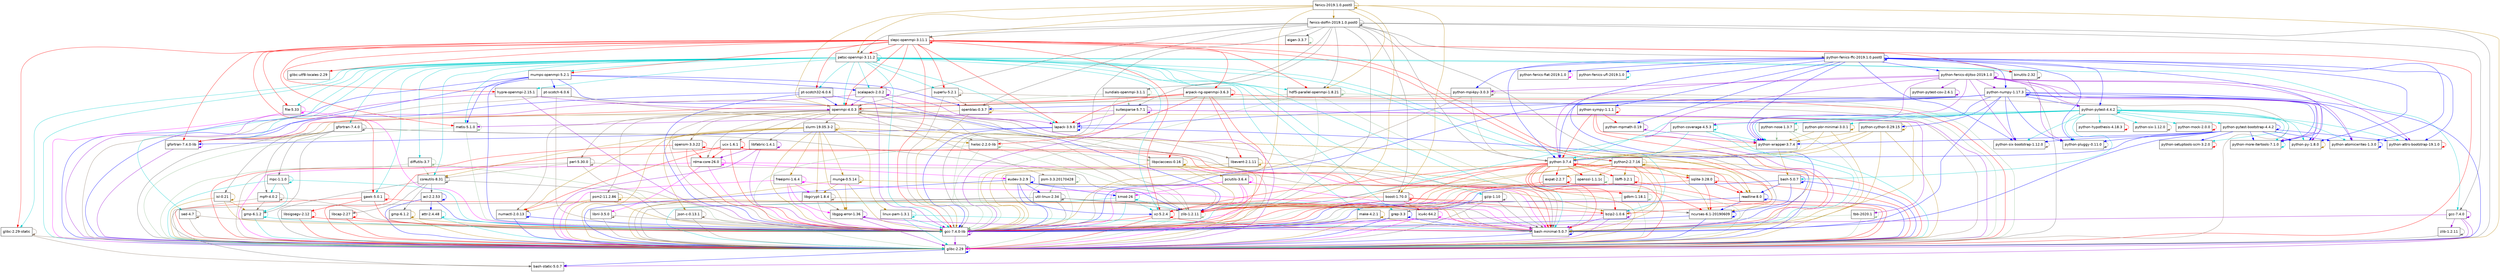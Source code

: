 digraph "Guix references" {
  "/gnu/store/sw442k2z6y8rdws5n5l1d5giklggcnl3-fenics-2019.1.0.post0" [label = "fenics-2019.1.0.post0", shape = box, fontname = Helvetica];
  "/gnu/store/sw442k2z6y8rdws5n5l1d5giklggcnl3-fenics-2019.1.0.post0" -> "/gnu/store/2plcy91lypnbbysb18ymnhaw3zwk8pg1-gcc-7.4.0-lib" [color = darkgoldenrod];
  "/gnu/store/sw442k2z6y8rdws5n5l1d5giklggcnl3-fenics-2019.1.0.post0" -> "/gnu/store/5r4dvib4fkqw7zaipmkca2v002i24zvw-petsc-openmpi-3.11.2" [color = darkgoldenrod];
  "/gnu/store/sw442k2z6y8rdws5n5l1d5giklggcnl3-fenics-2019.1.0.post0" -> "/gnu/store/7nhyyd5d57wz24j922drdngjqbkwq90w-fenics-dolfin-2019.1.0.post0" [color = darkgoldenrod];
  "/gnu/store/sw442k2z6y8rdws5n5l1d5giklggcnl3-fenics-2019.1.0.post0" -> "/gnu/store/ahqgl4h89xqj695lgqvsaf6zh2nhy4pj-glibc-2.29" [color = darkgoldenrod];
  "/gnu/store/sw442k2z6y8rdws5n5l1d5giklggcnl3-fenics-2019.1.0.post0" -> "/gnu/store/dsva8vc7k2qqling142a2f02zandbplf-slepc-openmpi-3.11.1" [color = darkgoldenrod];
  "/gnu/store/sw442k2z6y8rdws5n5l1d5giklggcnl3-fenics-2019.1.0.post0" -> "/gnu/store/f5g4av3mwn7zr81yqr1gn9hpb5d2c4m4-boost-1.70.0" [color = darkgoldenrod];
  "/gnu/store/sw442k2z6y8rdws5n5l1d5giklggcnl3-fenics-2019.1.0.post0" -> "/gnu/store/ma4ww6y374jlix860zmw8gylw04ra7br-openmpi-4.0.3" [color = darkgoldenrod];
  "/gnu/store/sw442k2z6y8rdws5n5l1d5giklggcnl3-fenics-2019.1.0.post0" -> "/gnu/store/mgw2xfha3d5qx9zz4w50w2l0pbzj7xp3-hdf5-parallel-openmpi-1.8.21" [color = darkgoldenrod];
  "/gnu/store/sw442k2z6y8rdws5n5l1d5giklggcnl3-fenics-2019.1.0.post0" -> "/gnu/store/qx7p7hiq90mi7r78hcr9cyskccy2j4bg-zlib-1.2.11" [color = darkgoldenrod];
  "/gnu/store/sw442k2z6y8rdws5n5l1d5giklggcnl3-fenics-2019.1.0.post0" -> "/gnu/store/sw442k2z6y8rdws5n5l1d5giklggcnl3-fenics-2019.1.0.post0" [color = darkgoldenrod];
  "/gnu/store/2plcy91lypnbbysb18ymnhaw3zwk8pg1-gcc-7.4.0-lib" [label = "gcc-7.4.0-lib", shape = box, fontname = Helvetica];
  "/gnu/store/2plcy91lypnbbysb18ymnhaw3zwk8pg1-gcc-7.4.0-lib" -> "/gnu/store/2plcy91lypnbbysb18ymnhaw3zwk8pg1-gcc-7.4.0-lib" [color = darkviolet];
  "/gnu/store/2plcy91lypnbbysb18ymnhaw3zwk8pg1-gcc-7.4.0-lib" -> "/gnu/store/ahqgl4h89xqj695lgqvsaf6zh2nhy4pj-glibc-2.29" [color = darkviolet];
  "/gnu/store/ahqgl4h89xqj695lgqvsaf6zh2nhy4pj-glibc-2.29" [label = "glibc-2.29", shape = box, fontname = Helvetica];
  "/gnu/store/ahqgl4h89xqj695lgqvsaf6zh2nhy4pj-glibc-2.29" -> "/gnu/store/ahqgl4h89xqj695lgqvsaf6zh2nhy4pj-glibc-2.29" [color = blue];
  "/gnu/store/ahqgl4h89xqj695lgqvsaf6zh2nhy4pj-glibc-2.29" -> "/gnu/store/cp72ncw4prnsga65n3pzll07hpsg524f-bash-static-5.0.7" [color = blue];
  "/gnu/store/cp72ncw4prnsga65n3pzll07hpsg524f-bash-static-5.0.7" [label = "bash-static-5.0.7", shape = box, fontname = Helvetica];
  "/gnu/store/5r4dvib4fkqw7zaipmkca2v002i24zvw-petsc-openmpi-3.11.2" [label = "petsc-openmpi-3.11.2", shape = box, fontname = Helvetica];
  "/gnu/store/5r4dvib4fkqw7zaipmkca2v002i24zvw-petsc-openmpi-3.11.2" -> "/gnu/store/10ahkw16ss021zx3j4h0lini8wzvq510-mumps-openmpi-5.2.1" [color = cyan3];
  "/gnu/store/5r4dvib4fkqw7zaipmkca2v002i24zvw-petsc-openmpi-3.11.2" -> "/gnu/store/29jhbbg1hf557x8j53f9sxd9imlmf02a-bash-minimal-5.0.7" [color = cyan3];
  "/gnu/store/5r4dvib4fkqw7zaipmkca2v002i24zvw-petsc-openmpi-3.11.2" -> "/gnu/store/2plcy91lypnbbysb18ymnhaw3zwk8pg1-gcc-7.4.0-lib" [color = cyan3];
  "/gnu/store/5r4dvib4fkqw7zaipmkca2v002i24zvw-petsc-openmpi-3.11.2" -> "/gnu/store/2z9hsww76aag37p40671l9niq5pvvasx-gawk-5.0.1" [color = cyan3];
  "/gnu/store/5r4dvib4fkqw7zaipmkca2v002i24zvw-petsc-openmpi-3.11.2" -> "/gnu/store/3hkdiscs4910r75njbrql10znxxn7chk-binutils-2.32" [color = cyan3];
  "/gnu/store/5r4dvib4fkqw7zaipmkca2v002i24zvw-petsc-openmpi-3.11.2" -> "/gnu/store/58sq8iabw3jkv0fvf95hd7sq2g4xcsnz-diffutils-3.7" [color = cyan3];
  "/gnu/store/5r4dvib4fkqw7zaipmkca2v002i24zvw-petsc-openmpi-3.11.2" -> "/gnu/store/5imx9c2y6bkd27rprrghnaw59x0svyxb-gfortran-7.4.0-lib" [color = cyan3];
  "/gnu/store/5r4dvib4fkqw7zaipmkca2v002i24zvw-petsc-openmpi-3.11.2" -> "/gnu/store/5r4dvib4fkqw7zaipmkca2v002i24zvw-petsc-openmpi-3.11.2" [color = cyan3];
  "/gnu/store/5r4dvib4fkqw7zaipmkca2v002i24zvw-petsc-openmpi-3.11.2" -> "/gnu/store/6jdshxwdrad9mlhcqc9k0g24yw45rqf1-file-5.33" [color = cyan3];
  "/gnu/store/5r4dvib4fkqw7zaipmkca2v002i24zvw-petsc-openmpi-3.11.2" -> "/gnu/store/6p2nxrl3czyfrhgynqwdgzxh547nzqa7-superlu-5.2.1" [color = cyan3];
  "/gnu/store/5r4dvib4fkqw7zaipmkca2v002i24zvw-petsc-openmpi-3.11.2" -> "/gnu/store/70zjjf6kjdwz15l2b2yxywgy25ckjqry-gfortran-7.4.0" [color = cyan3];
  "/gnu/store/5r4dvib4fkqw7zaipmkca2v002i24zvw-petsc-openmpi-3.11.2" -> "/gnu/store/7iyvxhp2g3v3655zqwr6biz2h0lqv7pr-grep-3.3" [color = cyan3];
  "/gnu/store/5r4dvib4fkqw7zaipmkca2v002i24zvw-petsc-openmpi-3.11.2" -> "/gnu/store/8x2rcj4345nz771za1nq9ynyzhk4rvin-hypre-openmpi-2.15.1" [color = cyan3];
  "/gnu/store/5r4dvib4fkqw7zaipmkca2v002i24zvw-petsc-openmpi-3.11.2" -> "/gnu/store/9kzrrccpzl6i1sfwb0drb00gi2gwk0x0-coreutils-8.31" [color = cyan3];
  "/gnu/store/5r4dvib4fkqw7zaipmkca2v002i24zvw-petsc-openmpi-3.11.2" -> "/gnu/store/afmvfw1yhfal48n1kjq6bk6kcw8sc3db-sed-4.7" [color = cyan3];
  "/gnu/store/5r4dvib4fkqw7zaipmkca2v002i24zvw-petsc-openmpi-3.11.2" -> "/gnu/store/ahqgl4h89xqj695lgqvsaf6zh2nhy4pj-glibc-2.29" [color = cyan3];
  "/gnu/store/5r4dvib4fkqw7zaipmkca2v002i24zvw-petsc-openmpi-3.11.2" -> "/gnu/store/b5vpfzkr59bpgcsg1k9vvad9h5rwvpgk-make-4.2.1" [color = cyan3];
  "/gnu/store/5r4dvib4fkqw7zaipmkca2v002i24zvw-petsc-openmpi-3.11.2" -> "/gnu/store/dzw8n163hgp7yyirr9fra42iawg814q6-scalapack-2.0.2" [color = cyan3];
  "/gnu/store/5r4dvib4fkqw7zaipmkca2v002i24zvw-petsc-openmpi-3.11.2" -> "/gnu/store/gbvqsib6kfsab23w3hdh65fhxd5mdfb0-metis-5.1.0" [color = cyan3];
  "/gnu/store/5r4dvib4fkqw7zaipmkca2v002i24zvw-petsc-openmpi-3.11.2" -> "/gnu/store/iaqmwj2290z5nnrk69bss6r0d9lpr8cs-python2-2.7.16" [color = cyan3];
  "/gnu/store/5r4dvib4fkqw7zaipmkca2v002i24zvw-petsc-openmpi-3.11.2" -> "/gnu/store/l86azr7r3p5631wj3kk329jl1y1mpjgy-bzip2-1.0.6" [color = cyan3];
  "/gnu/store/5r4dvib4fkqw7zaipmkca2v002i24zvw-petsc-openmpi-3.11.2" -> "/gnu/store/lbip9isk25isymvnb159l115xnacb5j8-xz-5.2.4" [color = cyan3];
  "/gnu/store/5r4dvib4fkqw7zaipmkca2v002i24zvw-petsc-openmpi-3.11.2" -> "/gnu/store/ma4ww6y374jlix860zmw8gylw04ra7br-openmpi-4.0.3" [color = cyan3];
  "/gnu/store/5r4dvib4fkqw7zaipmkca2v002i24zvw-petsc-openmpi-3.11.2" -> "/gnu/store/mgw2xfha3d5qx9zz4w50w2l0pbzj7xp3-hdf5-parallel-openmpi-1.8.21" [color = cyan3];
  "/gnu/store/5r4dvib4fkqw7zaipmkca2v002i24zvw-petsc-openmpi-3.11.2" -> "/gnu/store/mmqp1xqffn6qw6v88i627c2bpbq36fcy-glibc-utf8-locales-2.29" [color = cyan3];
  "/gnu/store/5r4dvib4fkqw7zaipmkca2v002i24zvw-petsc-openmpi-3.11.2" -> "/gnu/store/nxaw0f8nnwjsi3xbkdxywag37xl3jrs6-pt-scotch32-6.0.6" [color = cyan3];
  "/gnu/store/5r4dvib4fkqw7zaipmkca2v002i24zvw-petsc-openmpi-3.11.2" -> "/gnu/store/py3k9zla9fj3z7430v4crqj5pyrsd3qj-gzip-1.10" [color = cyan3];
  "/gnu/store/5r4dvib4fkqw7zaipmkca2v002i24zvw-petsc-openmpi-3.11.2" -> "/gnu/store/qky1x5bb2jygy58bn6y95ygfsmpakf52-glibc-2.29-static" [color = cyan3];
  "/gnu/store/5r4dvib4fkqw7zaipmkca2v002i24zvw-petsc-openmpi-3.11.2" -> "/gnu/store/vydrpp4ph5kn86axj2s0dcmfvzck6n3p-lapack-3.9.0" [color = cyan3];
  "/gnu/store/5r4dvib4fkqw7zaipmkca2v002i24zvw-petsc-openmpi-3.11.2" -> "/gnu/store/x3jx25cd3q363mr7nbgzrhrv1vza6cf7-gcc-7.4.0" [color = cyan3];
  "/gnu/store/10ahkw16ss021zx3j4h0lini8wzvq510-mumps-openmpi-5.2.1" [label = "mumps-openmpi-5.2.1", shape = box, fontname = Helvetica];
  "/gnu/store/10ahkw16ss021zx3j4h0lini8wzvq510-mumps-openmpi-5.2.1" -> "/gnu/store/15wiiiag3v7qcva53w3k3f7097vbfpfa-pt-scotch-6.0.6" [color = blue];
  "/gnu/store/10ahkw16ss021zx3j4h0lini8wzvq510-mumps-openmpi-5.2.1" -> "/gnu/store/2plcy91lypnbbysb18ymnhaw3zwk8pg1-gcc-7.4.0-lib" [color = blue];
  "/gnu/store/10ahkw16ss021zx3j4h0lini8wzvq510-mumps-openmpi-5.2.1" -> "/gnu/store/5imx9c2y6bkd27rprrghnaw59x0svyxb-gfortran-7.4.0-lib" [color = blue];
  "/gnu/store/10ahkw16ss021zx3j4h0lini8wzvq510-mumps-openmpi-5.2.1" -> "/gnu/store/ahqgl4h89xqj695lgqvsaf6zh2nhy4pj-glibc-2.29" [color = blue];
  "/gnu/store/10ahkw16ss021zx3j4h0lini8wzvq510-mumps-openmpi-5.2.1" -> "/gnu/store/dzw8n163hgp7yyirr9fra42iawg814q6-scalapack-2.0.2" [color = blue];
  "/gnu/store/10ahkw16ss021zx3j4h0lini8wzvq510-mumps-openmpi-5.2.1" -> "/gnu/store/gbvqsib6kfsab23w3hdh65fhxd5mdfb0-metis-5.1.0" [color = blue];
  "/gnu/store/10ahkw16ss021zx3j4h0lini8wzvq510-mumps-openmpi-5.2.1" -> "/gnu/store/ma4ww6y374jlix860zmw8gylw04ra7br-openmpi-4.0.3" [color = blue];
  "/gnu/store/10ahkw16ss021zx3j4h0lini8wzvq510-mumps-openmpi-5.2.1" -> "/gnu/store/vax1vsg3ivf0r7j7n2xkbi1z3r0504l9-openblas-0.3.7" [color = blue];
  "/gnu/store/15wiiiag3v7qcva53w3k3f7097vbfpfa-pt-scotch-6.0.6" [label = "pt-scotch-6.0.6", shape = box, fontname = Helvetica];
  "/gnu/store/15wiiiag3v7qcva53w3k3f7097vbfpfa-pt-scotch-6.0.6" -> "/gnu/store/2plcy91lypnbbysb18ymnhaw3zwk8pg1-gcc-7.4.0-lib" [color = peachpuff4];
  "/gnu/store/15wiiiag3v7qcva53w3k3f7097vbfpfa-pt-scotch-6.0.6" -> "/gnu/store/ahqgl4h89xqj695lgqvsaf6zh2nhy4pj-glibc-2.29" [color = peachpuff4];
  "/gnu/store/15wiiiag3v7qcva53w3k3f7097vbfpfa-pt-scotch-6.0.6" -> "/gnu/store/ma4ww6y374jlix860zmw8gylw04ra7br-openmpi-4.0.3" [color = peachpuff4];
  "/gnu/store/15wiiiag3v7qcva53w3k3f7097vbfpfa-pt-scotch-6.0.6" -> "/gnu/store/qx7p7hiq90mi7r78hcr9cyskccy2j4bg-zlib-1.2.11" [color = peachpuff4];
  "/gnu/store/ma4ww6y374jlix860zmw8gylw04ra7br-openmpi-4.0.3" [label = "openmpi-4.0.3", shape = box, fontname = Helvetica];
  "/gnu/store/ma4ww6y374jlix860zmw8gylw04ra7br-openmpi-4.0.3" -> "/gnu/store/0sacnhd6a81pnfkk16wnz3jb8iy6lqhg-slurm-19.05.3-2" [color = peachpuff4];
  "/gnu/store/ma4ww6y374jlix860zmw8gylw04ra7br-openmpi-4.0.3" -> "/gnu/store/1dihjspq5fwmqgrndr11lgbam0y1whid-psm-3.3.20170428" [color = peachpuff4];
  "/gnu/store/ma4ww6y374jlix860zmw8gylw04ra7br-openmpi-4.0.3" -> "/gnu/store/29jhbbg1hf557x8j53f9sxd9imlmf02a-bash-minimal-5.0.7" [color = peachpuff4];
  "/gnu/store/ma4ww6y374jlix860zmw8gylw04ra7br-openmpi-4.0.3" -> "/gnu/store/2plcy91lypnbbysb18ymnhaw3zwk8pg1-gcc-7.4.0-lib" [color = peachpuff4];
  "/gnu/store/ma4ww6y374jlix860zmw8gylw04ra7br-openmpi-4.0.3" -> "/gnu/store/2r23cnns4v3f49f44qcd6w5lngfaqyqx-rdma-core-26.0" [color = peachpuff4];
  "/gnu/store/ma4ww6y374jlix860zmw8gylw04ra7br-openmpi-4.0.3" -> "/gnu/store/41dvhdlbw9m4rw482iysvfnwv5rdinhg-hwloc-2.2.0-lib" [color = peachpuff4];
  "/gnu/store/ma4ww6y374jlix860zmw8gylw04ra7br-openmpi-4.0.3" -> "/gnu/store/4pm95bplykkf5smbvnmfhb42cqryfz8h-libfabric-1.4.1" [color = peachpuff4];
  "/gnu/store/ma4ww6y374jlix860zmw8gylw04ra7br-openmpi-4.0.3" -> "/gnu/store/5imx9c2y6bkd27rprrghnaw59x0svyxb-gfortran-7.4.0-lib" [color = peachpuff4];
  "/gnu/store/ma4ww6y374jlix860zmw8gylw04ra7br-openmpi-4.0.3" -> "/gnu/store/68g268mznbykr23ddd3ddi8nl1xkvnyb-libpciaccess-0.16" [color = peachpuff4];
  "/gnu/store/ma4ww6y374jlix860zmw8gylw04ra7br-openmpi-4.0.3" -> "/gnu/store/abw4nvwrmmdcn8jzqj3jg5f8zawl2wh2-psm2-11.2.86" [color = peachpuff4];
  "/gnu/store/ma4ww6y374jlix860zmw8gylw04ra7br-openmpi-4.0.3" -> "/gnu/store/ahqgl4h89xqj695lgqvsaf6zh2nhy4pj-glibc-2.29" [color = peachpuff4];
  "/gnu/store/ma4ww6y374jlix860zmw8gylw04ra7br-openmpi-4.0.3" -> "/gnu/store/fpv0c8qa7pc252ik3231nins8plwb3ar-numactl-2.0.13" [color = peachpuff4];
  "/gnu/store/ma4ww6y374jlix860zmw8gylw04ra7br-openmpi-4.0.3" -> "/gnu/store/fzwcar6mqanfkzkh6r6dfgfk8zvrazh3-opensm-3.3.22" [color = peachpuff4];
  "/gnu/store/ma4ww6y374jlix860zmw8gylw04ra7br-openmpi-4.0.3" -> "/gnu/store/ma4ww6y374jlix860zmw8gylw04ra7br-openmpi-4.0.3" [color = peachpuff4];
  "/gnu/store/ma4ww6y374jlix860zmw8gylw04ra7br-openmpi-4.0.3" -> "/gnu/store/mi95cp3fac034b7pyghgk9dz7ppl8ll1-ucx-1.6.1" [color = peachpuff4];
  "/gnu/store/ma4ww6y374jlix860zmw8gylw04ra7br-openmpi-4.0.3" -> "/gnu/store/qx7p7hiq90mi7r78hcr9cyskccy2j4bg-zlib-1.2.11" [color = peachpuff4];
  "/gnu/store/ma4ww6y374jlix860zmw8gylw04ra7br-openmpi-4.0.3" -> "/gnu/store/r63srhi5ydgpv8n2caw1pnx4i5r9vj1m-libevent-2.1.11" [color = peachpuff4];
  "/gnu/store/ma4ww6y374jlix860zmw8gylw04ra7br-openmpi-4.0.3" -> "/gnu/store/ziinjmbnq004866mwjrczsk12wf35qb8-perl-5.30.0" [color = peachpuff4];
  "/gnu/store/0sacnhd6a81pnfkk16wnz3jb8iy6lqhg-slurm-19.05.3-2" [label = "slurm-19.05.3-2", shape = box, fontname = Helvetica];
  "/gnu/store/0sacnhd6a81pnfkk16wnz3jb8iy6lqhg-slurm-19.05.3-2" -> "/gnu/store/0sacnhd6a81pnfkk16wnz3jb8iy6lqhg-slurm-19.05.3-2" [color = darkgoldenrod];
  "/gnu/store/0sacnhd6a81pnfkk16wnz3jb8iy6lqhg-slurm-19.05.3-2" -> "/gnu/store/1yph2a5wjqlcc2d473mphsrd9zqaq399-libgpg-error-1.36" [color = darkgoldenrod];
  "/gnu/store/0sacnhd6a81pnfkk16wnz3jb8iy6lqhg-slurm-19.05.3-2" -> "/gnu/store/2plcy91lypnbbysb18ymnhaw3zwk8pg1-gcc-7.4.0-lib" [color = darkgoldenrod];
  "/gnu/store/0sacnhd6a81pnfkk16wnz3jb8iy6lqhg-slurm-19.05.3-2" -> "/gnu/store/41dvhdlbw9m4rw482iysvfnwv5rdinhg-hwloc-2.2.0-lib" [color = darkgoldenrod];
  "/gnu/store/0sacnhd6a81pnfkk16wnz3jb8iy6lqhg-slurm-19.05.3-2" -> "/gnu/store/9kzrrccpzl6i1sfwb0drb00gi2gwk0x0-coreutils-8.31" [color = darkgoldenrod];
  "/gnu/store/0sacnhd6a81pnfkk16wnz3jb8iy6lqhg-slurm-19.05.3-2" -> "/gnu/store/ag02jqls4jsq97c784q5x8d4aqwa869d-json-c-0.13.1" [color = darkgoldenrod];
  "/gnu/store/0sacnhd6a81pnfkk16wnz3jb8iy6lqhg-slurm-19.05.3-2" -> "/gnu/store/ahqgl4h89xqj695lgqvsaf6zh2nhy4pj-glibc-2.29" [color = darkgoldenrod];
  "/gnu/store/0sacnhd6a81pnfkk16wnz3jb8iy6lqhg-slurm-19.05.3-2" -> "/gnu/store/camll23vak9x4qzfih2csm8x565v96s5-freeipmi-1.6.4" [color = darkgoldenrod];
  "/gnu/store/0sacnhd6a81pnfkk16wnz3jb8iy6lqhg-slurm-19.05.3-2" -> "/gnu/store/fpv0c8qa7pc252ik3231nins8plwb3ar-numactl-2.0.13" [color = darkgoldenrod];
  "/gnu/store/0sacnhd6a81pnfkk16wnz3jb8iy6lqhg-slurm-19.05.3-2" -> "/gnu/store/gzp4ig4rdb1qf4i5dy1d9nl0zmj5q09y-ncurses-6.1-20190609" [color = darkgoldenrod];
  "/gnu/store/0sacnhd6a81pnfkk16wnz3jb8iy6lqhg-slurm-19.05.3-2" -> "/gnu/store/rg1n7j0vrhxny7wjvzln0qg4fxzlqd3a-munge-0.5.14" [color = darkgoldenrod];
  "/gnu/store/0sacnhd6a81pnfkk16wnz3jb8iy6lqhg-slurm-19.05.3-2" -> "/gnu/store/rmciibbn519fv6c5cbzk4ziqvbqq5s87-readline-8.0" [color = darkgoldenrod];
  "/gnu/store/0sacnhd6a81pnfkk16wnz3jb8iy6lqhg-slurm-19.05.3-2" -> "/gnu/store/vkj5rdiavl87m21d9i0k69rfw79p13gj-linux-pam-1.3.1" [color = darkgoldenrod];
  "/gnu/store/0sacnhd6a81pnfkk16wnz3jb8iy6lqhg-slurm-19.05.3-2" -> "/gnu/store/x5nhgnwzhcw98f4zbzsrswirbq6bjb0g-libgcrypt-1.8.4" [color = darkgoldenrod];
  "/gnu/store/1yph2a5wjqlcc2d473mphsrd9zqaq399-libgpg-error-1.36" [label = "libgpg-error-1.36", shape = box, fontname = Helvetica];
  "/gnu/store/1yph2a5wjqlcc2d473mphsrd9zqaq399-libgpg-error-1.36" -> "/gnu/store/1yph2a5wjqlcc2d473mphsrd9zqaq399-libgpg-error-1.36" [color = darkviolet];
  "/gnu/store/1yph2a5wjqlcc2d473mphsrd9zqaq399-libgpg-error-1.36" -> "/gnu/store/29jhbbg1hf557x8j53f9sxd9imlmf02a-bash-minimal-5.0.7" [color = darkviolet];
  "/gnu/store/1yph2a5wjqlcc2d473mphsrd9zqaq399-libgpg-error-1.36" -> "/gnu/store/2plcy91lypnbbysb18ymnhaw3zwk8pg1-gcc-7.4.0-lib" [color = darkviolet];
  "/gnu/store/1yph2a5wjqlcc2d473mphsrd9zqaq399-libgpg-error-1.36" -> "/gnu/store/ahqgl4h89xqj695lgqvsaf6zh2nhy4pj-glibc-2.29" [color = darkviolet];
  "/gnu/store/29jhbbg1hf557x8j53f9sxd9imlmf02a-bash-minimal-5.0.7" [label = "bash-minimal-5.0.7", shape = box, fontname = Helvetica];
  "/gnu/store/29jhbbg1hf557x8j53f9sxd9imlmf02a-bash-minimal-5.0.7" -> "/gnu/store/29jhbbg1hf557x8j53f9sxd9imlmf02a-bash-minimal-5.0.7" [color = blue];
  "/gnu/store/29jhbbg1hf557x8j53f9sxd9imlmf02a-bash-minimal-5.0.7" -> "/gnu/store/ahqgl4h89xqj695lgqvsaf6zh2nhy4pj-glibc-2.29" [color = blue];
  "/gnu/store/41dvhdlbw9m4rw482iysvfnwv5rdinhg-hwloc-2.2.0-lib" [label = "hwloc-2.2.0-lib", shape = box, fontname = Helvetica];
  "/gnu/store/41dvhdlbw9m4rw482iysvfnwv5rdinhg-hwloc-2.2.0-lib" -> "/gnu/store/2plcy91lypnbbysb18ymnhaw3zwk8pg1-gcc-7.4.0-lib" [color = darkseagreen];
  "/gnu/store/41dvhdlbw9m4rw482iysvfnwv5rdinhg-hwloc-2.2.0-lib" -> "/gnu/store/41dvhdlbw9m4rw482iysvfnwv5rdinhg-hwloc-2.2.0-lib" [color = darkseagreen];
  "/gnu/store/41dvhdlbw9m4rw482iysvfnwv5rdinhg-hwloc-2.2.0-lib" -> "/gnu/store/68g268mznbykr23ddd3ddi8nl1xkvnyb-libpciaccess-0.16" [color = darkseagreen];
  "/gnu/store/41dvhdlbw9m4rw482iysvfnwv5rdinhg-hwloc-2.2.0-lib" -> "/gnu/store/ahqgl4h89xqj695lgqvsaf6zh2nhy4pj-glibc-2.29" [color = darkseagreen];
  "/gnu/store/41dvhdlbw9m4rw482iysvfnwv5rdinhg-hwloc-2.2.0-lib" -> "/gnu/store/qx7p7hiq90mi7r78hcr9cyskccy2j4bg-zlib-1.2.11" [color = darkseagreen];
  "/gnu/store/68g268mznbykr23ddd3ddi8nl1xkvnyb-libpciaccess-0.16" [label = "libpciaccess-0.16", shape = box, fontname = Helvetica];
  "/gnu/store/68g268mznbykr23ddd3ddi8nl1xkvnyb-libpciaccess-0.16" -> "/gnu/store/2plcy91lypnbbysb18ymnhaw3zwk8pg1-gcc-7.4.0-lib" [color = darkgoldenrod];
  "/gnu/store/68g268mznbykr23ddd3ddi8nl1xkvnyb-libpciaccess-0.16" -> "/gnu/store/68g268mznbykr23ddd3ddi8nl1xkvnyb-libpciaccess-0.16" [color = darkgoldenrod];
  "/gnu/store/68g268mznbykr23ddd3ddi8nl1xkvnyb-libpciaccess-0.16" -> "/gnu/store/7b3v93b9gba77z7fwrh4s1g5d6yckbnc-pciutils-3.6.4" [color = darkgoldenrod];
  "/gnu/store/68g268mznbykr23ddd3ddi8nl1xkvnyb-libpciaccess-0.16" -> "/gnu/store/ahqgl4h89xqj695lgqvsaf6zh2nhy4pj-glibc-2.29" [color = darkgoldenrod];
  "/gnu/store/68g268mznbykr23ddd3ddi8nl1xkvnyb-libpciaccess-0.16" -> "/gnu/store/qx7p7hiq90mi7r78hcr9cyskccy2j4bg-zlib-1.2.11" [color = darkgoldenrod];
  "/gnu/store/7b3v93b9gba77z7fwrh4s1g5d6yckbnc-pciutils-3.6.4" [label = "pciutils-3.6.4", shape = box, fontname = Helvetica];
  "/gnu/store/7b3v93b9gba77z7fwrh4s1g5d6yckbnc-pciutils-3.6.4" -> "/gnu/store/29jhbbg1hf557x8j53f9sxd9imlmf02a-bash-minimal-5.0.7" [color = magenta];
  "/gnu/store/7b3v93b9gba77z7fwrh4s1g5d6yckbnc-pciutils-3.6.4" -> "/gnu/store/2plcy91lypnbbysb18ymnhaw3zwk8pg1-gcc-7.4.0-lib" [color = magenta];
  "/gnu/store/7b3v93b9gba77z7fwrh4s1g5d6yckbnc-pciutils-3.6.4" -> "/gnu/store/7b3v93b9gba77z7fwrh4s1g5d6yckbnc-pciutils-3.6.4" [color = magenta];
  "/gnu/store/7b3v93b9gba77z7fwrh4s1g5d6yckbnc-pciutils-3.6.4" -> "/gnu/store/ahqgl4h89xqj695lgqvsaf6zh2nhy4pj-glibc-2.29" [color = magenta];
  "/gnu/store/7b3v93b9gba77z7fwrh4s1g5d6yckbnc-pciutils-3.6.4" -> "/gnu/store/d064bv2b1hrb07j2zj78i608db7qldx9-kmod-26" [color = magenta];
  "/gnu/store/7b3v93b9gba77z7fwrh4s1g5d6yckbnc-pciutils-3.6.4" -> "/gnu/store/qx7p7hiq90mi7r78hcr9cyskccy2j4bg-zlib-1.2.11" [color = magenta];
  "/gnu/store/d064bv2b1hrb07j2zj78i608db7qldx9-kmod-26" [label = "kmod-26", shape = box, fontname = Helvetica];
  "/gnu/store/d064bv2b1hrb07j2zj78i608db7qldx9-kmod-26" -> "/gnu/store/2plcy91lypnbbysb18ymnhaw3zwk8pg1-gcc-7.4.0-lib" [color = cyan3];
  "/gnu/store/d064bv2b1hrb07j2zj78i608db7qldx9-kmod-26" -> "/gnu/store/ahqgl4h89xqj695lgqvsaf6zh2nhy4pj-glibc-2.29" [color = cyan3];
  "/gnu/store/d064bv2b1hrb07j2zj78i608db7qldx9-kmod-26" -> "/gnu/store/d064bv2b1hrb07j2zj78i608db7qldx9-kmod-26" [color = cyan3];
  "/gnu/store/d064bv2b1hrb07j2zj78i608db7qldx9-kmod-26" -> "/gnu/store/lbip9isk25isymvnb159l115xnacb5j8-xz-5.2.4" [color = cyan3];
  "/gnu/store/d064bv2b1hrb07j2zj78i608db7qldx9-kmod-26" -> "/gnu/store/qx7p7hiq90mi7r78hcr9cyskccy2j4bg-zlib-1.2.11" [color = cyan3];
  "/gnu/store/lbip9isk25isymvnb159l115xnacb5j8-xz-5.2.4" [label = "xz-5.2.4", shape = box, fontname = Helvetica];
  "/gnu/store/lbip9isk25isymvnb159l115xnacb5j8-xz-5.2.4" -> "/gnu/store/29jhbbg1hf557x8j53f9sxd9imlmf02a-bash-minimal-5.0.7" [color = red];
  "/gnu/store/lbip9isk25isymvnb159l115xnacb5j8-xz-5.2.4" -> "/gnu/store/2plcy91lypnbbysb18ymnhaw3zwk8pg1-gcc-7.4.0-lib" [color = red];
  "/gnu/store/lbip9isk25isymvnb159l115xnacb5j8-xz-5.2.4" -> "/gnu/store/ahqgl4h89xqj695lgqvsaf6zh2nhy4pj-glibc-2.29" [color = red];
  "/gnu/store/lbip9isk25isymvnb159l115xnacb5j8-xz-5.2.4" -> "/gnu/store/lbip9isk25isymvnb159l115xnacb5j8-xz-5.2.4" [color = red];
  "/gnu/store/qx7p7hiq90mi7r78hcr9cyskccy2j4bg-zlib-1.2.11" [label = "zlib-1.2.11", shape = box, fontname = Helvetica];
  "/gnu/store/qx7p7hiq90mi7r78hcr9cyskccy2j4bg-zlib-1.2.11" -> "/gnu/store/2plcy91lypnbbysb18ymnhaw3zwk8pg1-gcc-7.4.0-lib" [color = darkseagreen];
  "/gnu/store/qx7p7hiq90mi7r78hcr9cyskccy2j4bg-zlib-1.2.11" -> "/gnu/store/ahqgl4h89xqj695lgqvsaf6zh2nhy4pj-glibc-2.29" [color = darkseagreen];
  "/gnu/store/qx7p7hiq90mi7r78hcr9cyskccy2j4bg-zlib-1.2.11" -> "/gnu/store/qx7p7hiq90mi7r78hcr9cyskccy2j4bg-zlib-1.2.11" [color = darkseagreen];
  "/gnu/store/9kzrrccpzl6i1sfwb0drb00gi2gwk0x0-coreutils-8.31" [label = "coreutils-8.31", shape = box, fontname = Helvetica];
  "/gnu/store/9kzrrccpzl6i1sfwb0drb00gi2gwk0x0-coreutils-8.31" -> "/gnu/store/2plcy91lypnbbysb18ymnhaw3zwk8pg1-gcc-7.4.0-lib" [color = dimgrey];
  "/gnu/store/9kzrrccpzl6i1sfwb0drb00gi2gwk0x0-coreutils-8.31" -> "/gnu/store/9kzrrccpzl6i1sfwb0drb00gi2gwk0x0-coreutils-8.31" [color = dimgrey];
  "/gnu/store/9kzrrccpzl6i1sfwb0drb00gi2gwk0x0-coreutils-8.31" -> "/gnu/store/ahqgl4h89xqj695lgqvsaf6zh2nhy4pj-glibc-2.29" [color = dimgrey];
  "/gnu/store/9kzrrccpzl6i1sfwb0drb00gi2gwk0x0-coreutils-8.31" -> "/gnu/store/dvs3acxwfnwgc7yma6h3y937ri2li47y-gmp-6.1.2" [color = dimgrey];
  "/gnu/store/9kzrrccpzl6i1sfwb0drb00gi2gwk0x0-coreutils-8.31" -> "/gnu/store/nffbgghxyvrj29lcgxs5fpmi3sx9zzql-acl-2.2.53" [color = dimgrey];
  "/gnu/store/9kzrrccpzl6i1sfwb0drb00gi2gwk0x0-coreutils-8.31" -> "/gnu/store/waw5ci4lazbf2a1x9v6gw1v274nk0gny-libcap-2.27" [color = dimgrey];
  "/gnu/store/dvs3acxwfnwgc7yma6h3y937ri2li47y-gmp-6.1.2" [label = "gmp-6.1.2", shape = box, fontname = Helvetica];
  "/gnu/store/dvs3acxwfnwgc7yma6h3y937ri2li47y-gmp-6.1.2" -> "/gnu/store/2plcy91lypnbbysb18ymnhaw3zwk8pg1-gcc-7.4.0-lib" [color = darkgoldenrod];
  "/gnu/store/dvs3acxwfnwgc7yma6h3y937ri2li47y-gmp-6.1.2" -> "/gnu/store/ahqgl4h89xqj695lgqvsaf6zh2nhy4pj-glibc-2.29" [color = darkgoldenrod];
  "/gnu/store/dvs3acxwfnwgc7yma6h3y937ri2li47y-gmp-6.1.2" -> "/gnu/store/dvs3acxwfnwgc7yma6h3y937ri2li47y-gmp-6.1.2" [color = darkgoldenrod];
  "/gnu/store/nffbgghxyvrj29lcgxs5fpmi3sx9zzql-acl-2.2.53" [label = "acl-2.2.53", shape = box, fontname = Helvetica];
  "/gnu/store/nffbgghxyvrj29lcgxs5fpmi3sx9zzql-acl-2.2.53" -> "/gnu/store/2plcy91lypnbbysb18ymnhaw3zwk8pg1-gcc-7.4.0-lib" [color = blue];
  "/gnu/store/nffbgghxyvrj29lcgxs5fpmi3sx9zzql-acl-2.2.53" -> "/gnu/store/ahqgl4h89xqj695lgqvsaf6zh2nhy4pj-glibc-2.29" [color = blue];
  "/gnu/store/nffbgghxyvrj29lcgxs5fpmi3sx9zzql-acl-2.2.53" -> "/gnu/store/in1738m2zvhgpz78n2yqa972sdzc42ss-attr-2.4.48" [color = blue];
  "/gnu/store/nffbgghxyvrj29lcgxs5fpmi3sx9zzql-acl-2.2.53" -> "/gnu/store/nffbgghxyvrj29lcgxs5fpmi3sx9zzql-acl-2.2.53" [color = blue];
  "/gnu/store/in1738m2zvhgpz78n2yqa972sdzc42ss-attr-2.4.48" [label = "attr-2.4.48", shape = box, fontname = Helvetica];
  "/gnu/store/in1738m2zvhgpz78n2yqa972sdzc42ss-attr-2.4.48" -> "/gnu/store/2plcy91lypnbbysb18ymnhaw3zwk8pg1-gcc-7.4.0-lib" [color = cyan3];
  "/gnu/store/in1738m2zvhgpz78n2yqa972sdzc42ss-attr-2.4.48" -> "/gnu/store/ahqgl4h89xqj695lgqvsaf6zh2nhy4pj-glibc-2.29" [color = cyan3];
  "/gnu/store/in1738m2zvhgpz78n2yqa972sdzc42ss-attr-2.4.48" -> "/gnu/store/in1738m2zvhgpz78n2yqa972sdzc42ss-attr-2.4.48" [color = cyan3];
  "/gnu/store/waw5ci4lazbf2a1x9v6gw1v274nk0gny-libcap-2.27" [label = "libcap-2.27", shape = box, fontname = Helvetica];
  "/gnu/store/waw5ci4lazbf2a1x9v6gw1v274nk0gny-libcap-2.27" -> "/gnu/store/2plcy91lypnbbysb18ymnhaw3zwk8pg1-gcc-7.4.0-lib" [color = red];
  "/gnu/store/waw5ci4lazbf2a1x9v6gw1v274nk0gny-libcap-2.27" -> "/gnu/store/ahqgl4h89xqj695lgqvsaf6zh2nhy4pj-glibc-2.29" [color = red];
  "/gnu/store/waw5ci4lazbf2a1x9v6gw1v274nk0gny-libcap-2.27" -> "/gnu/store/waw5ci4lazbf2a1x9v6gw1v274nk0gny-libcap-2.27" [color = red];
  "/gnu/store/ag02jqls4jsq97c784q5x8d4aqwa869d-json-c-0.13.1" [label = "json-c-0.13.1", shape = box, fontname = Helvetica];
  "/gnu/store/ag02jqls4jsq97c784q5x8d4aqwa869d-json-c-0.13.1" -> "/gnu/store/2plcy91lypnbbysb18ymnhaw3zwk8pg1-gcc-7.4.0-lib" [color = peachpuff4];
  "/gnu/store/ag02jqls4jsq97c784q5x8d4aqwa869d-json-c-0.13.1" -> "/gnu/store/ag02jqls4jsq97c784q5x8d4aqwa869d-json-c-0.13.1" [color = peachpuff4];
  "/gnu/store/ag02jqls4jsq97c784q5x8d4aqwa869d-json-c-0.13.1" -> "/gnu/store/ahqgl4h89xqj695lgqvsaf6zh2nhy4pj-glibc-2.29" [color = peachpuff4];
  "/gnu/store/camll23vak9x4qzfih2csm8x565v96s5-freeipmi-1.6.4" [label = "freeipmi-1.6.4", shape = box, fontname = Helvetica];
  "/gnu/store/camll23vak9x4qzfih2csm8x565v96s5-freeipmi-1.6.4" -> "/gnu/store/1yph2a5wjqlcc2d473mphsrd9zqaq399-libgpg-error-1.36" [color = magenta];
  "/gnu/store/camll23vak9x4qzfih2csm8x565v96s5-freeipmi-1.6.4" -> "/gnu/store/29jhbbg1hf557x8j53f9sxd9imlmf02a-bash-minimal-5.0.7" [color = magenta];
  "/gnu/store/camll23vak9x4qzfih2csm8x565v96s5-freeipmi-1.6.4" -> "/gnu/store/2plcy91lypnbbysb18ymnhaw3zwk8pg1-gcc-7.4.0-lib" [color = magenta];
  "/gnu/store/camll23vak9x4qzfih2csm8x565v96s5-freeipmi-1.6.4" -> "/gnu/store/ahqgl4h89xqj695lgqvsaf6zh2nhy4pj-glibc-2.29" [color = magenta];
  "/gnu/store/camll23vak9x4qzfih2csm8x565v96s5-freeipmi-1.6.4" -> "/gnu/store/camll23vak9x4qzfih2csm8x565v96s5-freeipmi-1.6.4" [color = magenta];
  "/gnu/store/camll23vak9x4qzfih2csm8x565v96s5-freeipmi-1.6.4" -> "/gnu/store/x5nhgnwzhcw98f4zbzsrswirbq6bjb0g-libgcrypt-1.8.4" [color = magenta];
  "/gnu/store/x5nhgnwzhcw98f4zbzsrswirbq6bjb0g-libgcrypt-1.8.4" [label = "libgcrypt-1.8.4", shape = box, fontname = Helvetica];
  "/gnu/store/x5nhgnwzhcw98f4zbzsrswirbq6bjb0g-libgcrypt-1.8.4" -> "/gnu/store/1yph2a5wjqlcc2d473mphsrd9zqaq399-libgpg-error-1.36" [color = peachpuff4];
  "/gnu/store/x5nhgnwzhcw98f4zbzsrswirbq6bjb0g-libgcrypt-1.8.4" -> "/gnu/store/29jhbbg1hf557x8j53f9sxd9imlmf02a-bash-minimal-5.0.7" [color = peachpuff4];
  "/gnu/store/x5nhgnwzhcw98f4zbzsrswirbq6bjb0g-libgcrypt-1.8.4" -> "/gnu/store/2plcy91lypnbbysb18ymnhaw3zwk8pg1-gcc-7.4.0-lib" [color = peachpuff4];
  "/gnu/store/x5nhgnwzhcw98f4zbzsrswirbq6bjb0g-libgcrypt-1.8.4" -> "/gnu/store/ahqgl4h89xqj695lgqvsaf6zh2nhy4pj-glibc-2.29" [color = peachpuff4];
  "/gnu/store/x5nhgnwzhcw98f4zbzsrswirbq6bjb0g-libgcrypt-1.8.4" -> "/gnu/store/x5nhgnwzhcw98f4zbzsrswirbq6bjb0g-libgcrypt-1.8.4" [color = peachpuff4];
  "/gnu/store/fpv0c8qa7pc252ik3231nins8plwb3ar-numactl-2.0.13" [label = "numactl-2.0.13", shape = box, fontname = Helvetica];
  "/gnu/store/fpv0c8qa7pc252ik3231nins8plwb3ar-numactl-2.0.13" -> "/gnu/store/2plcy91lypnbbysb18ymnhaw3zwk8pg1-gcc-7.4.0-lib" [color = blue];
  "/gnu/store/fpv0c8qa7pc252ik3231nins8plwb3ar-numactl-2.0.13" -> "/gnu/store/ahqgl4h89xqj695lgqvsaf6zh2nhy4pj-glibc-2.29" [color = blue];
  "/gnu/store/fpv0c8qa7pc252ik3231nins8plwb3ar-numactl-2.0.13" -> "/gnu/store/fpv0c8qa7pc252ik3231nins8plwb3ar-numactl-2.0.13" [color = blue];
  "/gnu/store/gzp4ig4rdb1qf4i5dy1d9nl0zmj5q09y-ncurses-6.1-20190609" [label = "ncurses-6.1-20190609", shape = box, fontname = Helvetica];
  "/gnu/store/gzp4ig4rdb1qf4i5dy1d9nl0zmj5q09y-ncurses-6.1-20190609" -> "/gnu/store/2plcy91lypnbbysb18ymnhaw3zwk8pg1-gcc-7.4.0-lib" [color = blue];
  "/gnu/store/gzp4ig4rdb1qf4i5dy1d9nl0zmj5q09y-ncurses-6.1-20190609" -> "/gnu/store/ahqgl4h89xqj695lgqvsaf6zh2nhy4pj-glibc-2.29" [color = blue];
  "/gnu/store/gzp4ig4rdb1qf4i5dy1d9nl0zmj5q09y-ncurses-6.1-20190609" -> "/gnu/store/gzp4ig4rdb1qf4i5dy1d9nl0zmj5q09y-ncurses-6.1-20190609" [color = blue];
  "/gnu/store/rg1n7j0vrhxny7wjvzln0qg4fxzlqd3a-munge-0.5.14" [label = "munge-0.5.14", shape = box, fontname = Helvetica];
  "/gnu/store/rg1n7j0vrhxny7wjvzln0qg4fxzlqd3a-munge-0.5.14" -> "/gnu/store/1yph2a5wjqlcc2d473mphsrd9zqaq399-libgpg-error-1.36" [color = darkgoldenrod];
  "/gnu/store/rg1n7j0vrhxny7wjvzln0qg4fxzlqd3a-munge-0.5.14" -> "/gnu/store/2plcy91lypnbbysb18ymnhaw3zwk8pg1-gcc-7.4.0-lib" [color = darkgoldenrod];
  "/gnu/store/rg1n7j0vrhxny7wjvzln0qg4fxzlqd3a-munge-0.5.14" -> "/gnu/store/ahqgl4h89xqj695lgqvsaf6zh2nhy4pj-glibc-2.29" [color = darkgoldenrod];
  "/gnu/store/rg1n7j0vrhxny7wjvzln0qg4fxzlqd3a-munge-0.5.14" -> "/gnu/store/l86azr7r3p5631wj3kk329jl1y1mpjgy-bzip2-1.0.6" [color = darkgoldenrod];
  "/gnu/store/rg1n7j0vrhxny7wjvzln0qg4fxzlqd3a-munge-0.5.14" -> "/gnu/store/rg1n7j0vrhxny7wjvzln0qg4fxzlqd3a-munge-0.5.14" [color = darkgoldenrod];
  "/gnu/store/rg1n7j0vrhxny7wjvzln0qg4fxzlqd3a-munge-0.5.14" -> "/gnu/store/x5nhgnwzhcw98f4zbzsrswirbq6bjb0g-libgcrypt-1.8.4" [color = darkgoldenrod];
  "/gnu/store/l86azr7r3p5631wj3kk329jl1y1mpjgy-bzip2-1.0.6" [label = "bzip2-1.0.6", shape = box, fontname = Helvetica];
  "/gnu/store/l86azr7r3p5631wj3kk329jl1y1mpjgy-bzip2-1.0.6" -> "/gnu/store/29jhbbg1hf557x8j53f9sxd9imlmf02a-bash-minimal-5.0.7" [color = darkviolet];
  "/gnu/store/l86azr7r3p5631wj3kk329jl1y1mpjgy-bzip2-1.0.6" -> "/gnu/store/2plcy91lypnbbysb18ymnhaw3zwk8pg1-gcc-7.4.0-lib" [color = darkviolet];
  "/gnu/store/l86azr7r3p5631wj3kk329jl1y1mpjgy-bzip2-1.0.6" -> "/gnu/store/ahqgl4h89xqj695lgqvsaf6zh2nhy4pj-glibc-2.29" [color = darkviolet];
  "/gnu/store/l86azr7r3p5631wj3kk329jl1y1mpjgy-bzip2-1.0.6" -> "/gnu/store/l86azr7r3p5631wj3kk329jl1y1mpjgy-bzip2-1.0.6" [color = darkviolet];
  "/gnu/store/rmciibbn519fv6c5cbzk4ziqvbqq5s87-readline-8.0" [label = "readline-8.0", shape = box, fontname = Helvetica];
  "/gnu/store/rmciibbn519fv6c5cbzk4ziqvbqq5s87-readline-8.0" -> "/gnu/store/2plcy91lypnbbysb18ymnhaw3zwk8pg1-gcc-7.4.0-lib" [color = blue];
  "/gnu/store/rmciibbn519fv6c5cbzk4ziqvbqq5s87-readline-8.0" -> "/gnu/store/ahqgl4h89xqj695lgqvsaf6zh2nhy4pj-glibc-2.29" [color = blue];
  "/gnu/store/rmciibbn519fv6c5cbzk4ziqvbqq5s87-readline-8.0" -> "/gnu/store/gzp4ig4rdb1qf4i5dy1d9nl0zmj5q09y-ncurses-6.1-20190609" [color = blue];
  "/gnu/store/rmciibbn519fv6c5cbzk4ziqvbqq5s87-readline-8.0" -> "/gnu/store/rmciibbn519fv6c5cbzk4ziqvbqq5s87-readline-8.0" [color = blue];
  "/gnu/store/vkj5rdiavl87m21d9i0k69rfw79p13gj-linux-pam-1.3.1" [label = "linux-pam-1.3.1", shape = box, fontname = Helvetica];
  "/gnu/store/vkj5rdiavl87m21d9i0k69rfw79p13gj-linux-pam-1.3.1" -> "/gnu/store/29jhbbg1hf557x8j53f9sxd9imlmf02a-bash-minimal-5.0.7" [color = cyan3];
  "/gnu/store/vkj5rdiavl87m21d9i0k69rfw79p13gj-linux-pam-1.3.1" -> "/gnu/store/2plcy91lypnbbysb18ymnhaw3zwk8pg1-gcc-7.4.0-lib" [color = cyan3];
  "/gnu/store/vkj5rdiavl87m21d9i0k69rfw79p13gj-linux-pam-1.3.1" -> "/gnu/store/ahqgl4h89xqj695lgqvsaf6zh2nhy4pj-glibc-2.29" [color = cyan3];
  "/gnu/store/vkj5rdiavl87m21d9i0k69rfw79p13gj-linux-pam-1.3.1" -> "/gnu/store/vkj5rdiavl87m21d9i0k69rfw79p13gj-linux-pam-1.3.1" [color = cyan3];
  "/gnu/store/1dihjspq5fwmqgrndr11lgbam0y1whid-psm-3.3.20170428" [label = "psm-3.3.20170428", shape = box, fontname = Helvetica];
  "/gnu/store/1dihjspq5fwmqgrndr11lgbam0y1whid-psm-3.3.20170428" -> "/gnu/store/1dihjspq5fwmqgrndr11lgbam0y1whid-psm-3.3.20170428" [color = darkseagreen];
  "/gnu/store/1dihjspq5fwmqgrndr11lgbam0y1whid-psm-3.3.20170428" -> "/gnu/store/2plcy91lypnbbysb18ymnhaw3zwk8pg1-gcc-7.4.0-lib" [color = darkseagreen];
  "/gnu/store/1dihjspq5fwmqgrndr11lgbam0y1whid-psm-3.3.20170428" -> "/gnu/store/ahqgl4h89xqj695lgqvsaf6zh2nhy4pj-glibc-2.29" [color = darkseagreen];
  "/gnu/store/1dihjspq5fwmqgrndr11lgbam0y1whid-psm-3.3.20170428" -> "/gnu/store/xymkwf57x988q8cny2is1dgzrbr9xdfi-util-linux-2.34" [color = darkseagreen];
  "/gnu/store/xymkwf57x988q8cny2is1dgzrbr9xdfi-util-linux-2.34" [label = "util-linux-2.34", shape = box, fontname = Helvetica];
  "/gnu/store/xymkwf57x988q8cny2is1dgzrbr9xdfi-util-linux-2.34" -> "/gnu/store/29jhbbg1hf557x8j53f9sxd9imlmf02a-bash-minimal-5.0.7" [color = dimgrey];
  "/gnu/store/xymkwf57x988q8cny2is1dgzrbr9xdfi-util-linux-2.34" -> "/gnu/store/2plcy91lypnbbysb18ymnhaw3zwk8pg1-gcc-7.4.0-lib" [color = dimgrey];
  "/gnu/store/xymkwf57x988q8cny2is1dgzrbr9xdfi-util-linux-2.34" -> "/gnu/store/ahqgl4h89xqj695lgqvsaf6zh2nhy4pj-glibc-2.29" [color = dimgrey];
  "/gnu/store/xymkwf57x988q8cny2is1dgzrbr9xdfi-util-linux-2.34" -> "/gnu/store/cp72ncw4prnsga65n3pzll07hpsg524f-bash-static-5.0.7" [color = dimgrey];
  "/gnu/store/xymkwf57x988q8cny2is1dgzrbr9xdfi-util-linux-2.34" -> "/gnu/store/gzp4ig4rdb1qf4i5dy1d9nl0zmj5q09y-ncurses-6.1-20190609" [color = dimgrey];
  "/gnu/store/xymkwf57x988q8cny2is1dgzrbr9xdfi-util-linux-2.34" -> "/gnu/store/qx7p7hiq90mi7r78hcr9cyskccy2j4bg-zlib-1.2.11" [color = dimgrey];
  "/gnu/store/xymkwf57x988q8cny2is1dgzrbr9xdfi-util-linux-2.34" -> "/gnu/store/xymkwf57x988q8cny2is1dgzrbr9xdfi-util-linux-2.34" [color = dimgrey];
  "/gnu/store/2r23cnns4v3f49f44qcd6w5lngfaqyqx-rdma-core-26.0" [label = "rdma-core-26.0", shape = box, fontname = Helvetica];
  "/gnu/store/2r23cnns4v3f49f44qcd6w5lngfaqyqx-rdma-core-26.0" -> "/gnu/store/29jhbbg1hf557x8j53f9sxd9imlmf02a-bash-minimal-5.0.7" [color = magenta];
  "/gnu/store/2r23cnns4v3f49f44qcd6w5lngfaqyqx-rdma-core-26.0" -> "/gnu/store/2plcy91lypnbbysb18ymnhaw3zwk8pg1-gcc-7.4.0-lib" [color = magenta];
  "/gnu/store/2r23cnns4v3f49f44qcd6w5lngfaqyqx-rdma-core-26.0" -> "/gnu/store/2r23cnns4v3f49f44qcd6w5lngfaqyqx-rdma-core-26.0" [color = magenta];
  "/gnu/store/2r23cnns4v3f49f44qcd6w5lngfaqyqx-rdma-core-26.0" -> "/gnu/store/4h2p36fqpzry529qgsnarz95scav8baq-libnl-3.5.0" [color = magenta];
  "/gnu/store/2r23cnns4v3f49f44qcd6w5lngfaqyqx-rdma-core-26.0" -> "/gnu/store/ahqgl4h89xqj695lgqvsaf6zh2nhy4pj-glibc-2.29" [color = magenta];
  "/gnu/store/2r23cnns4v3f49f44qcd6w5lngfaqyqx-rdma-core-26.0" -> "/gnu/store/d92fv6s63hmn9ny806j9s758bpwbbh85-eudev-3.2.9" [color = magenta];
  "/gnu/store/4h2p36fqpzry529qgsnarz95scav8baq-libnl-3.5.0" [label = "libnl-3.5.0", shape = box, fontname = Helvetica];
  "/gnu/store/4h2p36fqpzry529qgsnarz95scav8baq-libnl-3.5.0" -> "/gnu/store/2plcy91lypnbbysb18ymnhaw3zwk8pg1-gcc-7.4.0-lib" [color = peachpuff4];
  "/gnu/store/4h2p36fqpzry529qgsnarz95scav8baq-libnl-3.5.0" -> "/gnu/store/4h2p36fqpzry529qgsnarz95scav8baq-libnl-3.5.0" [color = peachpuff4];
  "/gnu/store/4h2p36fqpzry529qgsnarz95scav8baq-libnl-3.5.0" -> "/gnu/store/ahqgl4h89xqj695lgqvsaf6zh2nhy4pj-glibc-2.29" [color = peachpuff4];
  "/gnu/store/d92fv6s63hmn9ny806j9s758bpwbbh85-eudev-3.2.9" [label = "eudev-3.2.9", shape = box, fontname = Helvetica];
  "/gnu/store/d92fv6s63hmn9ny806j9s758bpwbbh85-eudev-3.2.9" -> "/gnu/store/2plcy91lypnbbysb18ymnhaw3zwk8pg1-gcc-7.4.0-lib" [color = blue];
  "/gnu/store/d92fv6s63hmn9ny806j9s758bpwbbh85-eudev-3.2.9" -> "/gnu/store/ahqgl4h89xqj695lgqvsaf6zh2nhy4pj-glibc-2.29" [color = blue];
  "/gnu/store/d92fv6s63hmn9ny806j9s758bpwbbh85-eudev-3.2.9" -> "/gnu/store/d064bv2b1hrb07j2zj78i608db7qldx9-kmod-26" [color = blue];
  "/gnu/store/d92fv6s63hmn9ny806j9s758bpwbbh85-eudev-3.2.9" -> "/gnu/store/d92fv6s63hmn9ny806j9s758bpwbbh85-eudev-3.2.9" [color = blue];
  "/gnu/store/d92fv6s63hmn9ny806j9s758bpwbbh85-eudev-3.2.9" -> "/gnu/store/lbip9isk25isymvnb159l115xnacb5j8-xz-5.2.4" [color = blue];
  "/gnu/store/d92fv6s63hmn9ny806j9s758bpwbbh85-eudev-3.2.9" -> "/gnu/store/qx7p7hiq90mi7r78hcr9cyskccy2j4bg-zlib-1.2.11" [color = blue];
  "/gnu/store/d92fv6s63hmn9ny806j9s758bpwbbh85-eudev-3.2.9" -> "/gnu/store/xymkwf57x988q8cny2is1dgzrbr9xdfi-util-linux-2.34" [color = blue];
  "/gnu/store/4pm95bplykkf5smbvnmfhb42cqryfz8h-libfabric-1.4.1" [label = "libfabric-1.4.1", shape = box, fontname = Helvetica];
  "/gnu/store/4pm95bplykkf5smbvnmfhb42cqryfz8h-libfabric-1.4.1" -> "/gnu/store/2plcy91lypnbbysb18ymnhaw3zwk8pg1-gcc-7.4.0-lib" [color = darkviolet];
  "/gnu/store/4pm95bplykkf5smbvnmfhb42cqryfz8h-libfabric-1.4.1" -> "/gnu/store/2r23cnns4v3f49f44qcd6w5lngfaqyqx-rdma-core-26.0" [color = darkviolet];
  "/gnu/store/4pm95bplykkf5smbvnmfhb42cqryfz8h-libfabric-1.4.1" -> "/gnu/store/4pm95bplykkf5smbvnmfhb42cqryfz8h-libfabric-1.4.1" [color = darkviolet];
  "/gnu/store/4pm95bplykkf5smbvnmfhb42cqryfz8h-libfabric-1.4.1" -> "/gnu/store/ahqgl4h89xqj695lgqvsaf6zh2nhy4pj-glibc-2.29" [color = darkviolet];
  "/gnu/store/5imx9c2y6bkd27rprrghnaw59x0svyxb-gfortran-7.4.0-lib" [label = "gfortran-7.4.0-lib", shape = box, fontname = Helvetica];
  "/gnu/store/5imx9c2y6bkd27rprrghnaw59x0svyxb-gfortran-7.4.0-lib" -> "/gnu/store/5imx9c2y6bkd27rprrghnaw59x0svyxb-gfortran-7.4.0-lib" [color = darkviolet];
  "/gnu/store/5imx9c2y6bkd27rprrghnaw59x0svyxb-gfortran-7.4.0-lib" -> "/gnu/store/ahqgl4h89xqj695lgqvsaf6zh2nhy4pj-glibc-2.29" [color = darkviolet];
  "/gnu/store/abw4nvwrmmdcn8jzqj3jg5f8zawl2wh2-psm2-11.2.86" [label = "psm2-11.2.86", shape = box, fontname = Helvetica];
  "/gnu/store/abw4nvwrmmdcn8jzqj3jg5f8zawl2wh2-psm2-11.2.86" -> "/gnu/store/29jhbbg1hf557x8j53f9sxd9imlmf02a-bash-minimal-5.0.7" [color = darkgoldenrod];
  "/gnu/store/abw4nvwrmmdcn8jzqj3jg5f8zawl2wh2-psm2-11.2.86" -> "/gnu/store/2plcy91lypnbbysb18ymnhaw3zwk8pg1-gcc-7.4.0-lib" [color = darkgoldenrod];
  "/gnu/store/abw4nvwrmmdcn8jzqj3jg5f8zawl2wh2-psm2-11.2.86" -> "/gnu/store/abw4nvwrmmdcn8jzqj3jg5f8zawl2wh2-psm2-11.2.86" [color = darkgoldenrod];
  "/gnu/store/abw4nvwrmmdcn8jzqj3jg5f8zawl2wh2-psm2-11.2.86" -> "/gnu/store/ahqgl4h89xqj695lgqvsaf6zh2nhy4pj-glibc-2.29" [color = darkgoldenrod];
  "/gnu/store/abw4nvwrmmdcn8jzqj3jg5f8zawl2wh2-psm2-11.2.86" -> "/gnu/store/fpv0c8qa7pc252ik3231nins8plwb3ar-numactl-2.0.13" [color = darkgoldenrod];
  "/gnu/store/fzwcar6mqanfkzkh6r6dfgfk8zvrazh3-opensm-3.3.22" [label = "opensm-3.3.22", shape = box, fontname = Helvetica];
  "/gnu/store/fzwcar6mqanfkzkh6r6dfgfk8zvrazh3-opensm-3.3.22" -> "/gnu/store/29jhbbg1hf557x8j53f9sxd9imlmf02a-bash-minimal-5.0.7" [color = red];
  "/gnu/store/fzwcar6mqanfkzkh6r6dfgfk8zvrazh3-opensm-3.3.22" -> "/gnu/store/2plcy91lypnbbysb18ymnhaw3zwk8pg1-gcc-7.4.0-lib" [color = red];
  "/gnu/store/fzwcar6mqanfkzkh6r6dfgfk8zvrazh3-opensm-3.3.22" -> "/gnu/store/2r23cnns4v3f49f44qcd6w5lngfaqyqx-rdma-core-26.0" [color = red];
  "/gnu/store/fzwcar6mqanfkzkh6r6dfgfk8zvrazh3-opensm-3.3.22" -> "/gnu/store/ahqgl4h89xqj695lgqvsaf6zh2nhy4pj-glibc-2.29" [color = red];
  "/gnu/store/fzwcar6mqanfkzkh6r6dfgfk8zvrazh3-opensm-3.3.22" -> "/gnu/store/fzwcar6mqanfkzkh6r6dfgfk8zvrazh3-opensm-3.3.22" [color = red];
  "/gnu/store/mi95cp3fac034b7pyghgk9dz7ppl8ll1-ucx-1.6.1" [label = "ucx-1.6.1", shape = box, fontname = Helvetica];
  "/gnu/store/mi95cp3fac034b7pyghgk9dz7ppl8ll1-ucx-1.6.1" -> "/gnu/store/29jhbbg1hf557x8j53f9sxd9imlmf02a-bash-minimal-5.0.7" [color = red];
  "/gnu/store/mi95cp3fac034b7pyghgk9dz7ppl8ll1-ucx-1.6.1" -> "/gnu/store/2plcy91lypnbbysb18ymnhaw3zwk8pg1-gcc-7.4.0-lib" [color = red];
  "/gnu/store/mi95cp3fac034b7pyghgk9dz7ppl8ll1-ucx-1.6.1" -> "/gnu/store/2r23cnns4v3f49f44qcd6w5lngfaqyqx-rdma-core-26.0" [color = red];
  "/gnu/store/mi95cp3fac034b7pyghgk9dz7ppl8ll1-ucx-1.6.1" -> "/gnu/store/ahqgl4h89xqj695lgqvsaf6zh2nhy4pj-glibc-2.29" [color = red];
  "/gnu/store/mi95cp3fac034b7pyghgk9dz7ppl8ll1-ucx-1.6.1" -> "/gnu/store/fpv0c8qa7pc252ik3231nins8plwb3ar-numactl-2.0.13" [color = red];
  "/gnu/store/mi95cp3fac034b7pyghgk9dz7ppl8ll1-ucx-1.6.1" -> "/gnu/store/mi95cp3fac034b7pyghgk9dz7ppl8ll1-ucx-1.6.1" [color = red];
  "/gnu/store/r63srhi5ydgpv8n2caw1pnx4i5r9vj1m-libevent-2.1.11" [label = "libevent-2.1.11", shape = box, fontname = Helvetica];
  "/gnu/store/r63srhi5ydgpv8n2caw1pnx4i5r9vj1m-libevent-2.1.11" -> "/gnu/store/2plcy91lypnbbysb18ymnhaw3zwk8pg1-gcc-7.4.0-lib" [color = darkgoldenrod];
  "/gnu/store/r63srhi5ydgpv8n2caw1pnx4i5r9vj1m-libevent-2.1.11" -> "/gnu/store/ahqgl4h89xqj695lgqvsaf6zh2nhy4pj-glibc-2.29" [color = darkgoldenrod];
  "/gnu/store/r63srhi5ydgpv8n2caw1pnx4i5r9vj1m-libevent-2.1.11" -> "/gnu/store/r63srhi5ydgpv8n2caw1pnx4i5r9vj1m-libevent-2.1.11" [color = darkgoldenrod];
  "/gnu/store/ziinjmbnq004866mwjrczsk12wf35qb8-perl-5.30.0" [label = "perl-5.30.0", shape = box, fontname = Helvetica];
  "/gnu/store/ziinjmbnq004866mwjrczsk12wf35qb8-perl-5.30.0" -> "/gnu/store/29jhbbg1hf557x8j53f9sxd9imlmf02a-bash-minimal-5.0.7" [color = peachpuff4];
  "/gnu/store/ziinjmbnq004866mwjrczsk12wf35qb8-perl-5.30.0" -> "/gnu/store/2plcy91lypnbbysb18ymnhaw3zwk8pg1-gcc-7.4.0-lib" [color = peachpuff4];
  "/gnu/store/ziinjmbnq004866mwjrczsk12wf35qb8-perl-5.30.0" -> "/gnu/store/9kzrrccpzl6i1sfwb0drb00gi2gwk0x0-coreutils-8.31" [color = peachpuff4];
  "/gnu/store/ziinjmbnq004866mwjrczsk12wf35qb8-perl-5.30.0" -> "/gnu/store/ahqgl4h89xqj695lgqvsaf6zh2nhy4pj-glibc-2.29" [color = peachpuff4];
  "/gnu/store/ziinjmbnq004866mwjrczsk12wf35qb8-perl-5.30.0" -> "/gnu/store/ziinjmbnq004866mwjrczsk12wf35qb8-perl-5.30.0" [color = peachpuff4];
  "/gnu/store/dzw8n163hgp7yyirr9fra42iawg814q6-scalapack-2.0.2" [label = "scalapack-2.0.2", shape = box, fontname = Helvetica];
  "/gnu/store/dzw8n163hgp7yyirr9fra42iawg814q6-scalapack-2.0.2" -> "/gnu/store/2plcy91lypnbbysb18ymnhaw3zwk8pg1-gcc-7.4.0-lib" [color = darkviolet];
  "/gnu/store/dzw8n163hgp7yyirr9fra42iawg814q6-scalapack-2.0.2" -> "/gnu/store/5imx9c2y6bkd27rprrghnaw59x0svyxb-gfortran-7.4.0-lib" [color = darkviolet];
  "/gnu/store/dzw8n163hgp7yyirr9fra42iawg814q6-scalapack-2.0.2" -> "/gnu/store/ahqgl4h89xqj695lgqvsaf6zh2nhy4pj-glibc-2.29" [color = darkviolet];
  "/gnu/store/dzw8n163hgp7yyirr9fra42iawg814q6-scalapack-2.0.2" -> "/gnu/store/dzw8n163hgp7yyirr9fra42iawg814q6-scalapack-2.0.2" [color = darkviolet];
  "/gnu/store/dzw8n163hgp7yyirr9fra42iawg814q6-scalapack-2.0.2" -> "/gnu/store/ma4ww6y374jlix860zmw8gylw04ra7br-openmpi-4.0.3" [color = darkviolet];
  "/gnu/store/dzw8n163hgp7yyirr9fra42iawg814q6-scalapack-2.0.2" -> "/gnu/store/vydrpp4ph5kn86axj2s0dcmfvzck6n3p-lapack-3.9.0" [color = darkviolet];
  "/gnu/store/vydrpp4ph5kn86axj2s0dcmfvzck6n3p-lapack-3.9.0" [label = "lapack-3.9.0", shape = box, fontname = Helvetica];
  "/gnu/store/vydrpp4ph5kn86axj2s0dcmfvzck6n3p-lapack-3.9.0" -> "/gnu/store/2plcy91lypnbbysb18ymnhaw3zwk8pg1-gcc-7.4.0-lib" [color = blue];
  "/gnu/store/vydrpp4ph5kn86axj2s0dcmfvzck6n3p-lapack-3.9.0" -> "/gnu/store/5imx9c2y6bkd27rprrghnaw59x0svyxb-gfortran-7.4.0-lib" [color = blue];
  "/gnu/store/vydrpp4ph5kn86axj2s0dcmfvzck6n3p-lapack-3.9.0" -> "/gnu/store/ahqgl4h89xqj695lgqvsaf6zh2nhy4pj-glibc-2.29" [color = blue];
  "/gnu/store/vydrpp4ph5kn86axj2s0dcmfvzck6n3p-lapack-3.9.0" -> "/gnu/store/vydrpp4ph5kn86axj2s0dcmfvzck6n3p-lapack-3.9.0" [color = blue];
  "/gnu/store/gbvqsib6kfsab23w3hdh65fhxd5mdfb0-metis-5.1.0" [label = "metis-5.1.0", shape = box, fontname = Helvetica];
  "/gnu/store/gbvqsib6kfsab23w3hdh65fhxd5mdfb0-metis-5.1.0" -> "/gnu/store/2plcy91lypnbbysb18ymnhaw3zwk8pg1-gcc-7.4.0-lib" [color = darkseagreen];
  "/gnu/store/gbvqsib6kfsab23w3hdh65fhxd5mdfb0-metis-5.1.0" -> "/gnu/store/ahqgl4h89xqj695lgqvsaf6zh2nhy4pj-glibc-2.29" [color = darkseagreen];
  "/gnu/store/gbvqsib6kfsab23w3hdh65fhxd5mdfb0-metis-5.1.0" -> "/gnu/store/gbvqsib6kfsab23w3hdh65fhxd5mdfb0-metis-5.1.0" [color = darkseagreen];
  "/gnu/store/vax1vsg3ivf0r7j7n2xkbi1z3r0504l9-openblas-0.3.7" [label = "openblas-0.3.7", shape = box, fontname = Helvetica];
  "/gnu/store/vax1vsg3ivf0r7j7n2xkbi1z3r0504l9-openblas-0.3.7" -> "/gnu/store/2plcy91lypnbbysb18ymnhaw3zwk8pg1-gcc-7.4.0-lib" [color = darkgoldenrod];
  "/gnu/store/vax1vsg3ivf0r7j7n2xkbi1z3r0504l9-openblas-0.3.7" -> "/gnu/store/5imx9c2y6bkd27rprrghnaw59x0svyxb-gfortran-7.4.0-lib" [color = darkgoldenrod];
  "/gnu/store/vax1vsg3ivf0r7j7n2xkbi1z3r0504l9-openblas-0.3.7" -> "/gnu/store/ahqgl4h89xqj695lgqvsaf6zh2nhy4pj-glibc-2.29" [color = darkgoldenrod];
  "/gnu/store/vax1vsg3ivf0r7j7n2xkbi1z3r0504l9-openblas-0.3.7" -> "/gnu/store/vax1vsg3ivf0r7j7n2xkbi1z3r0504l9-openblas-0.3.7" [color = darkgoldenrod];
  "/gnu/store/2z9hsww76aag37p40671l9niq5pvvasx-gawk-5.0.1" [label = "gawk-5.0.1", shape = box, fontname = Helvetica];
  "/gnu/store/2z9hsww76aag37p40671l9niq5pvvasx-gawk-5.0.1" -> "/gnu/store/29jhbbg1hf557x8j53f9sxd9imlmf02a-bash-minimal-5.0.7" [color = red];
  "/gnu/store/2z9hsww76aag37p40671l9niq5pvvasx-gawk-5.0.1" -> "/gnu/store/2plcy91lypnbbysb18ymnhaw3zwk8pg1-gcc-7.4.0-lib" [color = red];
  "/gnu/store/2z9hsww76aag37p40671l9niq5pvvasx-gawk-5.0.1" -> "/gnu/store/2z9hsww76aag37p40671l9niq5pvvasx-gawk-5.0.1" [color = red];
  "/gnu/store/2z9hsww76aag37p40671l9niq5pvvasx-gawk-5.0.1" -> "/gnu/store/5kax20p7m0xrjaacqf3y5rmwx5pdzl42-libsigsegv-2.12" [color = red];
  "/gnu/store/2z9hsww76aag37p40671l9niq5pvvasx-gawk-5.0.1" -> "/gnu/store/ahqgl4h89xqj695lgqvsaf6zh2nhy4pj-glibc-2.29" [color = red];
  "/gnu/store/5kax20p7m0xrjaacqf3y5rmwx5pdzl42-libsigsegv-2.12" [label = "libsigsegv-2.12", shape = box, fontname = Helvetica];
  "/gnu/store/5kax20p7m0xrjaacqf3y5rmwx5pdzl42-libsigsegv-2.12" -> "/gnu/store/2plcy91lypnbbysb18ymnhaw3zwk8pg1-gcc-7.4.0-lib" [color = red];
  "/gnu/store/5kax20p7m0xrjaacqf3y5rmwx5pdzl42-libsigsegv-2.12" -> "/gnu/store/5kax20p7m0xrjaacqf3y5rmwx5pdzl42-libsigsegv-2.12" [color = red];
  "/gnu/store/5kax20p7m0xrjaacqf3y5rmwx5pdzl42-libsigsegv-2.12" -> "/gnu/store/ahqgl4h89xqj695lgqvsaf6zh2nhy4pj-glibc-2.29" [color = red];
  "/gnu/store/3hkdiscs4910r75njbrql10znxxn7chk-binutils-2.32" [label = "binutils-2.32", shape = box, fontname = Helvetica];
  "/gnu/store/3hkdiscs4910r75njbrql10znxxn7chk-binutils-2.32" -> "/gnu/store/3hkdiscs4910r75njbrql10znxxn7chk-binutils-2.32" [color = dimgrey];
  "/gnu/store/3hkdiscs4910r75njbrql10znxxn7chk-binutils-2.32" -> "/gnu/store/ahqgl4h89xqj695lgqvsaf6zh2nhy4pj-glibc-2.29" [color = dimgrey];
  "/gnu/store/58sq8iabw3jkv0fvf95hd7sq2g4xcsnz-diffutils-3.7" [label = "diffutils-3.7", shape = box, fontname = Helvetica];
  "/gnu/store/58sq8iabw3jkv0fvf95hd7sq2g4xcsnz-diffutils-3.7" -> "/gnu/store/2plcy91lypnbbysb18ymnhaw3zwk8pg1-gcc-7.4.0-lib" [color = darkseagreen];
  "/gnu/store/58sq8iabw3jkv0fvf95hd7sq2g4xcsnz-diffutils-3.7" -> "/gnu/store/58sq8iabw3jkv0fvf95hd7sq2g4xcsnz-diffutils-3.7" [color = darkseagreen];
  "/gnu/store/58sq8iabw3jkv0fvf95hd7sq2g4xcsnz-diffutils-3.7" -> "/gnu/store/9kzrrccpzl6i1sfwb0drb00gi2gwk0x0-coreutils-8.31" [color = darkseagreen];
  "/gnu/store/58sq8iabw3jkv0fvf95hd7sq2g4xcsnz-diffutils-3.7" -> "/gnu/store/ahqgl4h89xqj695lgqvsaf6zh2nhy4pj-glibc-2.29" [color = darkseagreen];
  "/gnu/store/6jdshxwdrad9mlhcqc9k0g24yw45rqf1-file-5.33" [label = "file-5.33", shape = box, fontname = Helvetica];
  "/gnu/store/6jdshxwdrad9mlhcqc9k0g24yw45rqf1-file-5.33" -> "/gnu/store/2plcy91lypnbbysb18ymnhaw3zwk8pg1-gcc-7.4.0-lib" [color = magenta];
  "/gnu/store/6jdshxwdrad9mlhcqc9k0g24yw45rqf1-file-5.33" -> "/gnu/store/6jdshxwdrad9mlhcqc9k0g24yw45rqf1-file-5.33" [color = magenta];
  "/gnu/store/6jdshxwdrad9mlhcqc9k0g24yw45rqf1-file-5.33" -> "/gnu/store/ahqgl4h89xqj695lgqvsaf6zh2nhy4pj-glibc-2.29" [color = magenta];
  "/gnu/store/6p2nxrl3czyfrhgynqwdgzxh547nzqa7-superlu-5.2.1" [label = "superlu-5.2.1", shape = box, fontname = Helvetica];
  "/gnu/store/6p2nxrl3czyfrhgynqwdgzxh547nzqa7-superlu-5.2.1" -> "/gnu/store/2plcy91lypnbbysb18ymnhaw3zwk8pg1-gcc-7.4.0-lib" [color = peachpuff4];
  "/gnu/store/6p2nxrl3czyfrhgynqwdgzxh547nzqa7-superlu-5.2.1" -> "/gnu/store/6p2nxrl3czyfrhgynqwdgzxh547nzqa7-superlu-5.2.1" [color = peachpuff4];
  "/gnu/store/6p2nxrl3czyfrhgynqwdgzxh547nzqa7-superlu-5.2.1" -> "/gnu/store/ahqgl4h89xqj695lgqvsaf6zh2nhy4pj-glibc-2.29" [color = peachpuff4];
  "/gnu/store/6p2nxrl3czyfrhgynqwdgzxh547nzqa7-superlu-5.2.1" -> "/gnu/store/vax1vsg3ivf0r7j7n2xkbi1z3r0504l9-openblas-0.3.7" [color = peachpuff4];
  "/gnu/store/70zjjf6kjdwz15l2b2yxywgy25ckjqry-gfortran-7.4.0" [label = "gfortran-7.4.0", shape = box, fontname = Helvetica];
  "/gnu/store/70zjjf6kjdwz15l2b2yxywgy25ckjqry-gfortran-7.4.0" -> "/gnu/store/29jhbbg1hf557x8j53f9sxd9imlmf02a-bash-minimal-5.0.7" [color = dimgrey];
  "/gnu/store/70zjjf6kjdwz15l2b2yxywgy25ckjqry-gfortran-7.4.0" -> "/gnu/store/5imx9c2y6bkd27rprrghnaw59x0svyxb-gfortran-7.4.0-lib" [color = dimgrey];
  "/gnu/store/70zjjf6kjdwz15l2b2yxywgy25ckjqry-gfortran-7.4.0" -> "/gnu/store/70zjjf6kjdwz15l2b2yxywgy25ckjqry-gfortran-7.4.0" [color = dimgrey];
  "/gnu/store/70zjjf6kjdwz15l2b2yxywgy25ckjqry-gfortran-7.4.0" -> "/gnu/store/ahqgl4h89xqj695lgqvsaf6zh2nhy4pj-glibc-2.29" [color = dimgrey];
  "/gnu/store/70zjjf6kjdwz15l2b2yxywgy25ckjqry-gfortran-7.4.0" -> "/gnu/store/cjvxp168qmgq1vi2kvmbm9lvbi0iz2hd-mpfr-4.0.2" [color = dimgrey];
  "/gnu/store/70zjjf6kjdwz15l2b2yxywgy25ckjqry-gfortran-7.4.0" -> "/gnu/store/hr8673namhad57hp89x4hn76nk6zw3dm-mpc-1.1.0" [color = dimgrey];
  "/gnu/store/70zjjf6kjdwz15l2b2yxywgy25ckjqry-gfortran-7.4.0" -> "/gnu/store/k0b7265p0snsryjrbwcywqf7awj8sd8r-isl-0.21" [color = dimgrey];
  "/gnu/store/70zjjf6kjdwz15l2b2yxywgy25ckjqry-gfortran-7.4.0" -> "/gnu/store/qx7p7hiq90mi7r78hcr9cyskccy2j4bg-zlib-1.2.11" [color = dimgrey];
  "/gnu/store/70zjjf6kjdwz15l2b2yxywgy25ckjqry-gfortran-7.4.0" -> "/gnu/store/y7qk8raalgvdnxcglvxa320cfxrjk1x6-gmp-6.1.2" [color = dimgrey];
  "/gnu/store/cjvxp168qmgq1vi2kvmbm9lvbi0iz2hd-mpfr-4.0.2" [label = "mpfr-4.0.2", shape = box, fontname = Helvetica];
  "/gnu/store/cjvxp168qmgq1vi2kvmbm9lvbi0iz2hd-mpfr-4.0.2" -> "/gnu/store/2plcy91lypnbbysb18ymnhaw3zwk8pg1-gcc-7.4.0-lib" [color = peachpuff4];
  "/gnu/store/cjvxp168qmgq1vi2kvmbm9lvbi0iz2hd-mpfr-4.0.2" -> "/gnu/store/ahqgl4h89xqj695lgqvsaf6zh2nhy4pj-glibc-2.29" [color = peachpuff4];
  "/gnu/store/cjvxp168qmgq1vi2kvmbm9lvbi0iz2hd-mpfr-4.0.2" -> "/gnu/store/cjvxp168qmgq1vi2kvmbm9lvbi0iz2hd-mpfr-4.0.2" [color = peachpuff4];
  "/gnu/store/cjvxp168qmgq1vi2kvmbm9lvbi0iz2hd-mpfr-4.0.2" -> "/gnu/store/y7qk8raalgvdnxcglvxa320cfxrjk1x6-gmp-6.1.2" [color = peachpuff4];
  "/gnu/store/y7qk8raalgvdnxcglvxa320cfxrjk1x6-gmp-6.1.2" [label = "gmp-6.1.2", shape = box, fontname = Helvetica];
  "/gnu/store/y7qk8raalgvdnxcglvxa320cfxrjk1x6-gmp-6.1.2" -> "/gnu/store/2plcy91lypnbbysb18ymnhaw3zwk8pg1-gcc-7.4.0-lib" [color = cyan3];
  "/gnu/store/y7qk8raalgvdnxcglvxa320cfxrjk1x6-gmp-6.1.2" -> "/gnu/store/ahqgl4h89xqj695lgqvsaf6zh2nhy4pj-glibc-2.29" [color = cyan3];
  "/gnu/store/y7qk8raalgvdnxcglvxa320cfxrjk1x6-gmp-6.1.2" -> "/gnu/store/y7qk8raalgvdnxcglvxa320cfxrjk1x6-gmp-6.1.2" [color = cyan3];
  "/gnu/store/hr8673namhad57hp89x4hn76nk6zw3dm-mpc-1.1.0" [label = "mpc-1.1.0", shape = box, fontname = Helvetica];
  "/gnu/store/hr8673namhad57hp89x4hn76nk6zw3dm-mpc-1.1.0" -> "/gnu/store/2plcy91lypnbbysb18ymnhaw3zwk8pg1-gcc-7.4.0-lib" [color = cyan3];
  "/gnu/store/hr8673namhad57hp89x4hn76nk6zw3dm-mpc-1.1.0" -> "/gnu/store/ahqgl4h89xqj695lgqvsaf6zh2nhy4pj-glibc-2.29" [color = cyan3];
  "/gnu/store/hr8673namhad57hp89x4hn76nk6zw3dm-mpc-1.1.0" -> "/gnu/store/cjvxp168qmgq1vi2kvmbm9lvbi0iz2hd-mpfr-4.0.2" [color = cyan3];
  "/gnu/store/hr8673namhad57hp89x4hn76nk6zw3dm-mpc-1.1.0" -> "/gnu/store/hr8673namhad57hp89x4hn76nk6zw3dm-mpc-1.1.0" [color = cyan3];
  "/gnu/store/hr8673namhad57hp89x4hn76nk6zw3dm-mpc-1.1.0" -> "/gnu/store/y7qk8raalgvdnxcglvxa320cfxrjk1x6-gmp-6.1.2" [color = cyan3];
  "/gnu/store/k0b7265p0snsryjrbwcywqf7awj8sd8r-isl-0.21" [label = "isl-0.21", shape = box, fontname = Helvetica];
  "/gnu/store/k0b7265p0snsryjrbwcywqf7awj8sd8r-isl-0.21" -> "/gnu/store/2plcy91lypnbbysb18ymnhaw3zwk8pg1-gcc-7.4.0-lib" [color = darkgoldenrod];
  "/gnu/store/k0b7265p0snsryjrbwcywqf7awj8sd8r-isl-0.21" -> "/gnu/store/ahqgl4h89xqj695lgqvsaf6zh2nhy4pj-glibc-2.29" [color = darkgoldenrod];
  "/gnu/store/k0b7265p0snsryjrbwcywqf7awj8sd8r-isl-0.21" -> "/gnu/store/k0b7265p0snsryjrbwcywqf7awj8sd8r-isl-0.21" [color = darkgoldenrod];
  "/gnu/store/k0b7265p0snsryjrbwcywqf7awj8sd8r-isl-0.21" -> "/gnu/store/y7qk8raalgvdnxcglvxa320cfxrjk1x6-gmp-6.1.2" [color = darkgoldenrod];
  "/gnu/store/7iyvxhp2g3v3655zqwr6biz2h0lqv7pr-grep-3.3" [label = "grep-3.3", shape = box, fontname = Helvetica];
  "/gnu/store/7iyvxhp2g3v3655zqwr6biz2h0lqv7pr-grep-3.3" -> "/gnu/store/29jhbbg1hf557x8j53f9sxd9imlmf02a-bash-minimal-5.0.7" [color = blue];
  "/gnu/store/7iyvxhp2g3v3655zqwr6biz2h0lqv7pr-grep-3.3" -> "/gnu/store/2plcy91lypnbbysb18ymnhaw3zwk8pg1-gcc-7.4.0-lib" [color = blue];
  "/gnu/store/7iyvxhp2g3v3655zqwr6biz2h0lqv7pr-grep-3.3" -> "/gnu/store/7iyvxhp2g3v3655zqwr6biz2h0lqv7pr-grep-3.3" [color = blue];
  "/gnu/store/7iyvxhp2g3v3655zqwr6biz2h0lqv7pr-grep-3.3" -> "/gnu/store/ahqgl4h89xqj695lgqvsaf6zh2nhy4pj-glibc-2.29" [color = blue];
  "/gnu/store/8x2rcj4345nz771za1nq9ynyzhk4rvin-hypre-openmpi-2.15.1" [label = "hypre-openmpi-2.15.1", shape = box, fontname = Helvetica];
  "/gnu/store/8x2rcj4345nz771za1nq9ynyzhk4rvin-hypre-openmpi-2.15.1" -> "/gnu/store/2plcy91lypnbbysb18ymnhaw3zwk8pg1-gcc-7.4.0-lib" [color = darkviolet];
  "/gnu/store/8x2rcj4345nz771za1nq9ynyzhk4rvin-hypre-openmpi-2.15.1" -> "/gnu/store/ahqgl4h89xqj695lgqvsaf6zh2nhy4pj-glibc-2.29" [color = darkviolet];
  "/gnu/store/8x2rcj4345nz771za1nq9ynyzhk4rvin-hypre-openmpi-2.15.1" -> "/gnu/store/ma4ww6y374jlix860zmw8gylw04ra7br-openmpi-4.0.3" [color = darkviolet];
  "/gnu/store/afmvfw1yhfal48n1kjq6bk6kcw8sc3db-sed-4.7" [label = "sed-4.7", shape = box, fontname = Helvetica];
  "/gnu/store/afmvfw1yhfal48n1kjq6bk6kcw8sc3db-sed-4.7" -> "/gnu/store/2plcy91lypnbbysb18ymnhaw3zwk8pg1-gcc-7.4.0-lib" [color = peachpuff4];
  "/gnu/store/afmvfw1yhfal48n1kjq6bk6kcw8sc3db-sed-4.7" -> "/gnu/store/afmvfw1yhfal48n1kjq6bk6kcw8sc3db-sed-4.7" [color = peachpuff4];
  "/gnu/store/afmvfw1yhfal48n1kjq6bk6kcw8sc3db-sed-4.7" -> "/gnu/store/ahqgl4h89xqj695lgqvsaf6zh2nhy4pj-glibc-2.29" [color = peachpuff4];
  "/gnu/store/b5vpfzkr59bpgcsg1k9vvad9h5rwvpgk-make-4.2.1" [label = "make-4.2.1", shape = box, fontname = Helvetica];
  "/gnu/store/b5vpfzkr59bpgcsg1k9vvad9h5rwvpgk-make-4.2.1" -> "/gnu/store/29jhbbg1hf557x8j53f9sxd9imlmf02a-bash-minimal-5.0.7" [color = darkgoldenrod];
  "/gnu/store/b5vpfzkr59bpgcsg1k9vvad9h5rwvpgk-make-4.2.1" -> "/gnu/store/2plcy91lypnbbysb18ymnhaw3zwk8pg1-gcc-7.4.0-lib" [color = darkgoldenrod];
  "/gnu/store/b5vpfzkr59bpgcsg1k9vvad9h5rwvpgk-make-4.2.1" -> "/gnu/store/ahqgl4h89xqj695lgqvsaf6zh2nhy4pj-glibc-2.29" [color = darkgoldenrod];
  "/gnu/store/b5vpfzkr59bpgcsg1k9vvad9h5rwvpgk-make-4.2.1" -> "/gnu/store/b5vpfzkr59bpgcsg1k9vvad9h5rwvpgk-make-4.2.1" [color = darkgoldenrod];
  "/gnu/store/iaqmwj2290z5nnrk69bss6r0d9lpr8cs-python2-2.7.16" [label = "python2-2.7.16", shape = box, fontname = Helvetica];
  "/gnu/store/iaqmwj2290z5nnrk69bss6r0d9lpr8cs-python2-2.7.16" -> "/gnu/store/2792g0vczwsxnvqm9ja5g9hwvbrjlc4w-gdbm-1.18.1" [color = darkgoldenrod];
  "/gnu/store/iaqmwj2290z5nnrk69bss6r0d9lpr8cs-python2-2.7.16" -> "/gnu/store/29jhbbg1hf557x8j53f9sxd9imlmf02a-bash-minimal-5.0.7" [color = darkgoldenrod];
  "/gnu/store/iaqmwj2290z5nnrk69bss6r0d9lpr8cs-python2-2.7.16" -> "/gnu/store/2plcy91lypnbbysb18ymnhaw3zwk8pg1-gcc-7.4.0-lib" [color = darkgoldenrod];
  "/gnu/store/iaqmwj2290z5nnrk69bss6r0d9lpr8cs-python2-2.7.16" -> "/gnu/store/ahqgl4h89xqj695lgqvsaf6zh2nhy4pj-glibc-2.29" [color = darkgoldenrod];
  "/gnu/store/iaqmwj2290z5nnrk69bss6r0d9lpr8cs-python2-2.7.16" -> "/gnu/store/ain96mrdwqd4s9shdd3s7m4syp5icdx5-libffi-3.2.1" [color = darkgoldenrod];
  "/gnu/store/iaqmwj2290z5nnrk69bss6r0d9lpr8cs-python2-2.7.16" -> "/gnu/store/gzp4ig4rdb1qf4i5dy1d9nl0zmj5q09y-ncurses-6.1-20190609" [color = darkgoldenrod];
  "/gnu/store/iaqmwj2290z5nnrk69bss6r0d9lpr8cs-python2-2.7.16" -> "/gnu/store/h3w04l83yrx9rxcc62k0plgxr5hpc1xg-expat-2.2.7" [color = darkgoldenrod];
  "/gnu/store/iaqmwj2290z5nnrk69bss6r0d9lpr8cs-python2-2.7.16" -> "/gnu/store/i6l1579g80387rda658jy9cfqq82643d-sqlite-3.28.0" [color = darkgoldenrod];
  "/gnu/store/iaqmwj2290z5nnrk69bss6r0d9lpr8cs-python2-2.7.16" -> "/gnu/store/iaqmwj2290z5nnrk69bss6r0d9lpr8cs-python2-2.7.16" [color = darkgoldenrod];
  "/gnu/store/iaqmwj2290z5nnrk69bss6r0d9lpr8cs-python2-2.7.16" -> "/gnu/store/k2m4q2av9hw73hw2jx6qrxqdyh855398-openssl-1.1.1c" [color = darkgoldenrod];
  "/gnu/store/iaqmwj2290z5nnrk69bss6r0d9lpr8cs-python2-2.7.16" -> "/gnu/store/l86azr7r3p5631wj3kk329jl1y1mpjgy-bzip2-1.0.6" [color = darkgoldenrod];
  "/gnu/store/iaqmwj2290z5nnrk69bss6r0d9lpr8cs-python2-2.7.16" -> "/gnu/store/qx7p7hiq90mi7r78hcr9cyskccy2j4bg-zlib-1.2.11" [color = darkgoldenrod];
  "/gnu/store/iaqmwj2290z5nnrk69bss6r0d9lpr8cs-python2-2.7.16" -> "/gnu/store/rmciibbn519fv6c5cbzk4ziqvbqq5s87-readline-8.0" [color = darkgoldenrod];
  "/gnu/store/2792g0vczwsxnvqm9ja5g9hwvbrjlc4w-gdbm-1.18.1" [label = "gdbm-1.18.1", shape = box, fontname = Helvetica];
  "/gnu/store/2792g0vczwsxnvqm9ja5g9hwvbrjlc4w-gdbm-1.18.1" -> "/gnu/store/2792g0vczwsxnvqm9ja5g9hwvbrjlc4w-gdbm-1.18.1" [color = darkseagreen];
  "/gnu/store/2792g0vczwsxnvqm9ja5g9hwvbrjlc4w-gdbm-1.18.1" -> "/gnu/store/2plcy91lypnbbysb18ymnhaw3zwk8pg1-gcc-7.4.0-lib" [color = darkseagreen];
  "/gnu/store/2792g0vczwsxnvqm9ja5g9hwvbrjlc4w-gdbm-1.18.1" -> "/gnu/store/ahqgl4h89xqj695lgqvsaf6zh2nhy4pj-glibc-2.29" [color = darkseagreen];
  "/gnu/store/ain96mrdwqd4s9shdd3s7m4syp5icdx5-libffi-3.2.1" [label = "libffi-3.2.1", shape = box, fontname = Helvetica];
  "/gnu/store/ain96mrdwqd4s9shdd3s7m4syp5icdx5-libffi-3.2.1" -> "/gnu/store/2plcy91lypnbbysb18ymnhaw3zwk8pg1-gcc-7.4.0-lib" [color = red];
  "/gnu/store/ain96mrdwqd4s9shdd3s7m4syp5icdx5-libffi-3.2.1" -> "/gnu/store/ahqgl4h89xqj695lgqvsaf6zh2nhy4pj-glibc-2.29" [color = red];
  "/gnu/store/ain96mrdwqd4s9shdd3s7m4syp5icdx5-libffi-3.2.1" -> "/gnu/store/ain96mrdwqd4s9shdd3s7m4syp5icdx5-libffi-3.2.1" [color = red];
  "/gnu/store/h3w04l83yrx9rxcc62k0plgxr5hpc1xg-expat-2.2.7" [label = "expat-2.2.7", shape = box, fontname = Helvetica];
  "/gnu/store/h3w04l83yrx9rxcc62k0plgxr5hpc1xg-expat-2.2.7" -> "/gnu/store/2plcy91lypnbbysb18ymnhaw3zwk8pg1-gcc-7.4.0-lib" [color = red];
  "/gnu/store/h3w04l83yrx9rxcc62k0plgxr5hpc1xg-expat-2.2.7" -> "/gnu/store/ahqgl4h89xqj695lgqvsaf6zh2nhy4pj-glibc-2.29" [color = red];
  "/gnu/store/h3w04l83yrx9rxcc62k0plgxr5hpc1xg-expat-2.2.7" -> "/gnu/store/h3w04l83yrx9rxcc62k0plgxr5hpc1xg-expat-2.2.7" [color = red];
  "/gnu/store/i6l1579g80387rda658jy9cfqq82643d-sqlite-3.28.0" [label = "sqlite-3.28.0", shape = box, fontname = Helvetica];
  "/gnu/store/i6l1579g80387rda658jy9cfqq82643d-sqlite-3.28.0" -> "/gnu/store/2plcy91lypnbbysb18ymnhaw3zwk8pg1-gcc-7.4.0-lib" [color = red];
  "/gnu/store/i6l1579g80387rda658jy9cfqq82643d-sqlite-3.28.0" -> "/gnu/store/ahqgl4h89xqj695lgqvsaf6zh2nhy4pj-glibc-2.29" [color = red];
  "/gnu/store/i6l1579g80387rda658jy9cfqq82643d-sqlite-3.28.0" -> "/gnu/store/gzp4ig4rdb1qf4i5dy1d9nl0zmj5q09y-ncurses-6.1-20190609" [color = red];
  "/gnu/store/i6l1579g80387rda658jy9cfqq82643d-sqlite-3.28.0" -> "/gnu/store/i6l1579g80387rda658jy9cfqq82643d-sqlite-3.28.0" [color = red];
  "/gnu/store/i6l1579g80387rda658jy9cfqq82643d-sqlite-3.28.0" -> "/gnu/store/rmciibbn519fv6c5cbzk4ziqvbqq5s87-readline-8.0" [color = red];
  "/gnu/store/k2m4q2av9hw73hw2jx6qrxqdyh855398-openssl-1.1.1c" [label = "openssl-1.1.1c", shape = box, fontname = Helvetica];
  "/gnu/store/k2m4q2av9hw73hw2jx6qrxqdyh855398-openssl-1.1.1c" -> "/gnu/store/2plcy91lypnbbysb18ymnhaw3zwk8pg1-gcc-7.4.0-lib" [color = darkseagreen];
  "/gnu/store/k2m4q2av9hw73hw2jx6qrxqdyh855398-openssl-1.1.1c" -> "/gnu/store/ahqgl4h89xqj695lgqvsaf6zh2nhy4pj-glibc-2.29" [color = darkseagreen];
  "/gnu/store/k2m4q2av9hw73hw2jx6qrxqdyh855398-openssl-1.1.1c" -> "/gnu/store/k2m4q2av9hw73hw2jx6qrxqdyh855398-openssl-1.1.1c" [color = darkseagreen];
  "/gnu/store/mgw2xfha3d5qx9zz4w50w2l0pbzj7xp3-hdf5-parallel-openmpi-1.8.21" [label = "hdf5-parallel-openmpi-1.8.21", shape = box, fontname = Helvetica];
  "/gnu/store/mgw2xfha3d5qx9zz4w50w2l0pbzj7xp3-hdf5-parallel-openmpi-1.8.21" -> "/gnu/store/29jhbbg1hf557x8j53f9sxd9imlmf02a-bash-minimal-5.0.7" [color = darkseagreen];
  "/gnu/store/mgw2xfha3d5qx9zz4w50w2l0pbzj7xp3-hdf5-parallel-openmpi-1.8.21" -> "/gnu/store/2plcy91lypnbbysb18ymnhaw3zwk8pg1-gcc-7.4.0-lib" [color = darkseagreen];
  "/gnu/store/mgw2xfha3d5qx9zz4w50w2l0pbzj7xp3-hdf5-parallel-openmpi-1.8.21" -> "/gnu/store/ahqgl4h89xqj695lgqvsaf6zh2nhy4pj-glibc-2.29" [color = darkseagreen];
  "/gnu/store/mgw2xfha3d5qx9zz4w50w2l0pbzj7xp3-hdf5-parallel-openmpi-1.8.21" -> "/gnu/store/ma4ww6y374jlix860zmw8gylw04ra7br-openmpi-4.0.3" [color = darkseagreen];
  "/gnu/store/mgw2xfha3d5qx9zz4w50w2l0pbzj7xp3-hdf5-parallel-openmpi-1.8.21" -> "/gnu/store/mgw2xfha3d5qx9zz4w50w2l0pbzj7xp3-hdf5-parallel-openmpi-1.8.21" [color = darkseagreen];
  "/gnu/store/mgw2xfha3d5qx9zz4w50w2l0pbzj7xp3-hdf5-parallel-openmpi-1.8.21" -> "/gnu/store/qx7p7hiq90mi7r78hcr9cyskccy2j4bg-zlib-1.2.11" [color = darkseagreen];
  "/gnu/store/mmqp1xqffn6qw6v88i627c2bpbq36fcy-glibc-utf8-locales-2.29" [label = "glibc-utf8-locales-2.29", shape = box, fontname = Helvetica];
  "/gnu/store/nxaw0f8nnwjsi3xbkdxywag37xl3jrs6-pt-scotch32-6.0.6" [label = "pt-scotch32-6.0.6", shape = box, fontname = Helvetica];
  "/gnu/store/nxaw0f8nnwjsi3xbkdxywag37xl3jrs6-pt-scotch32-6.0.6" -> "/gnu/store/2plcy91lypnbbysb18ymnhaw3zwk8pg1-gcc-7.4.0-lib" [color = blue];
  "/gnu/store/nxaw0f8nnwjsi3xbkdxywag37xl3jrs6-pt-scotch32-6.0.6" -> "/gnu/store/ahqgl4h89xqj695lgqvsaf6zh2nhy4pj-glibc-2.29" [color = blue];
  "/gnu/store/nxaw0f8nnwjsi3xbkdxywag37xl3jrs6-pt-scotch32-6.0.6" -> "/gnu/store/ma4ww6y374jlix860zmw8gylw04ra7br-openmpi-4.0.3" [color = blue];
  "/gnu/store/nxaw0f8nnwjsi3xbkdxywag37xl3jrs6-pt-scotch32-6.0.6" -> "/gnu/store/qx7p7hiq90mi7r78hcr9cyskccy2j4bg-zlib-1.2.11" [color = blue];
  "/gnu/store/py3k9zla9fj3z7430v4crqj5pyrsd3qj-gzip-1.10" [label = "gzip-1.10", shape = box, fontname = Helvetica];
  "/gnu/store/py3k9zla9fj3z7430v4crqj5pyrsd3qj-gzip-1.10" -> "/gnu/store/29jhbbg1hf557x8j53f9sxd9imlmf02a-bash-minimal-5.0.7" [color = dimgrey];
  "/gnu/store/py3k9zla9fj3z7430v4crqj5pyrsd3qj-gzip-1.10" -> "/gnu/store/2plcy91lypnbbysb18ymnhaw3zwk8pg1-gcc-7.4.0-lib" [color = dimgrey];
  "/gnu/store/py3k9zla9fj3z7430v4crqj5pyrsd3qj-gzip-1.10" -> "/gnu/store/7iyvxhp2g3v3655zqwr6biz2h0lqv7pr-grep-3.3" [color = dimgrey];
  "/gnu/store/py3k9zla9fj3z7430v4crqj5pyrsd3qj-gzip-1.10" -> "/gnu/store/ahqgl4h89xqj695lgqvsaf6zh2nhy4pj-glibc-2.29" [color = dimgrey];
  "/gnu/store/py3k9zla9fj3z7430v4crqj5pyrsd3qj-gzip-1.10" -> "/gnu/store/py3k9zla9fj3z7430v4crqj5pyrsd3qj-gzip-1.10" [color = dimgrey];
  "/gnu/store/qky1x5bb2jygy58bn6y95ygfsmpakf52-glibc-2.29-static" [label = "glibc-2.29-static", shape = box, fontname = Helvetica];
  "/gnu/store/qky1x5bb2jygy58bn6y95ygfsmpakf52-glibc-2.29-static" -> "/gnu/store/ahqgl4h89xqj695lgqvsaf6zh2nhy4pj-glibc-2.29" [color = peachpuff4];
  "/gnu/store/qky1x5bb2jygy58bn6y95ygfsmpakf52-glibc-2.29-static" -> "/gnu/store/cp72ncw4prnsga65n3pzll07hpsg524f-bash-static-5.0.7" [color = peachpuff4];
  "/gnu/store/qky1x5bb2jygy58bn6y95ygfsmpakf52-glibc-2.29-static" -> "/gnu/store/qky1x5bb2jygy58bn6y95ygfsmpakf52-glibc-2.29-static" [color = peachpuff4];
  "/gnu/store/x3jx25cd3q363mr7nbgzrhrv1vza6cf7-gcc-7.4.0" [label = "gcc-7.4.0", shape = box, fontname = Helvetica];
  "/gnu/store/x3jx25cd3q363mr7nbgzrhrv1vza6cf7-gcc-7.4.0" -> "/gnu/store/2plcy91lypnbbysb18ymnhaw3zwk8pg1-gcc-7.4.0-lib" [color = darkviolet];
  "/gnu/store/x3jx25cd3q363mr7nbgzrhrv1vza6cf7-gcc-7.4.0" -> "/gnu/store/ahqgl4h89xqj695lgqvsaf6zh2nhy4pj-glibc-2.29" [color = darkviolet];
  "/gnu/store/x3jx25cd3q363mr7nbgzrhrv1vza6cf7-gcc-7.4.0" -> "/gnu/store/cp72ncw4prnsga65n3pzll07hpsg524f-bash-static-5.0.7" [color = darkviolet];
  "/gnu/store/x3jx25cd3q363mr7nbgzrhrv1vza6cf7-gcc-7.4.0" -> "/gnu/store/x3jx25cd3q363mr7nbgzrhrv1vza6cf7-gcc-7.4.0" [color = darkviolet];
  "/gnu/store/x3jx25cd3q363mr7nbgzrhrv1vza6cf7-gcc-7.4.0" -> "/gnu/store/y127kw0vmw46zcrvfz0i5s2rynq7ddjv-zlib-1.2.11" [color = darkviolet];
  "/gnu/store/y127kw0vmw46zcrvfz0i5s2rynq7ddjv-zlib-1.2.11" [label = "zlib-1.2.11", shape = box, fontname = Helvetica];
  "/gnu/store/y127kw0vmw46zcrvfz0i5s2rynq7ddjv-zlib-1.2.11" -> "/gnu/store/ahqgl4h89xqj695lgqvsaf6zh2nhy4pj-glibc-2.29" [color = dimgrey];
  "/gnu/store/y127kw0vmw46zcrvfz0i5s2rynq7ddjv-zlib-1.2.11" -> "/gnu/store/y127kw0vmw46zcrvfz0i5s2rynq7ddjv-zlib-1.2.11" [color = dimgrey];
  "/gnu/store/7nhyyd5d57wz24j922drdngjqbkwq90w-fenics-dolfin-2019.1.0.post0" [label = "fenics-dolfin-2019.1.0.post0", shape = box, fontname = Helvetica];
  "/gnu/store/7nhyyd5d57wz24j922drdngjqbkwq90w-fenics-dolfin-2019.1.0.post0" -> "/gnu/store/0rgmyjv5912m8jp34k1llj7s8faj4bxs-suitesparse-5.7.1" [color = dimgrey];
  "/gnu/store/7nhyyd5d57wz24j922drdngjqbkwq90w-fenics-dolfin-2019.1.0.post0" -> "/gnu/store/29jhbbg1hf557x8j53f9sxd9imlmf02a-bash-minimal-5.0.7" [color = dimgrey];
  "/gnu/store/7nhyyd5d57wz24j922drdngjqbkwq90w-fenics-dolfin-2019.1.0.post0" -> "/gnu/store/2plcy91lypnbbysb18ymnhaw3zwk8pg1-gcc-7.4.0-lib" [color = dimgrey];
  "/gnu/store/7nhyyd5d57wz24j922drdngjqbkwq90w-fenics-dolfin-2019.1.0.post0" -> "/gnu/store/5r4dvib4fkqw7zaipmkca2v002i24zvw-petsc-openmpi-3.11.2" [color = dimgrey];
  "/gnu/store/7nhyyd5d57wz24j922drdngjqbkwq90w-fenics-dolfin-2019.1.0.post0" -> "/gnu/store/78w7y0lxar70j512iqw8x3nimzj10yga-python-3.7.4" [color = dimgrey];
  "/gnu/store/7nhyyd5d57wz24j922drdngjqbkwq90w-fenics-dolfin-2019.1.0.post0" -> "/gnu/store/7nhyyd5d57wz24j922drdngjqbkwq90w-fenics-dolfin-2019.1.0.post0" [color = dimgrey];
  "/gnu/store/7nhyyd5d57wz24j922drdngjqbkwq90w-fenics-dolfin-2019.1.0.post0" -> "/gnu/store/93ky6yrcv4wm1bmc4xyj8b1y3hfxl1xl-python-fenics-ffc-2019.1.0.post0" [color = dimgrey];
  "/gnu/store/7nhyyd5d57wz24j922drdngjqbkwq90w-fenics-dolfin-2019.1.0.post0" -> "/gnu/store/ahqgl4h89xqj695lgqvsaf6zh2nhy4pj-glibc-2.29" [color = dimgrey];
  "/gnu/store/7nhyyd5d57wz24j922drdngjqbkwq90w-fenics-dolfin-2019.1.0.post0" -> "/gnu/store/dsva8vc7k2qqling142a2f02zandbplf-slepc-openmpi-3.11.1" [color = dimgrey];
  "/gnu/store/7nhyyd5d57wz24j922drdngjqbkwq90w-fenics-dolfin-2019.1.0.post0" -> "/gnu/store/f5g4av3mwn7zr81yqr1gn9hpb5d2c4m4-boost-1.70.0" [color = dimgrey];
  "/gnu/store/7nhyyd5d57wz24j922drdngjqbkwq90w-fenics-dolfin-2019.1.0.post0" -> "/gnu/store/hm87gfbzbrf8y99rsmvzk4w4gij0m1ld-eigen-3.3.7" [color = dimgrey];
  "/gnu/store/7nhyyd5d57wz24j922drdngjqbkwq90w-fenics-dolfin-2019.1.0.post0" -> "/gnu/store/ma4ww6y374jlix860zmw8gylw04ra7br-openmpi-4.0.3" [color = dimgrey];
  "/gnu/store/7nhyyd5d57wz24j922drdngjqbkwq90w-fenics-dolfin-2019.1.0.post0" -> "/gnu/store/mgw2xfha3d5qx9zz4w50w2l0pbzj7xp3-hdf5-parallel-openmpi-1.8.21" [color = dimgrey];
  "/gnu/store/7nhyyd5d57wz24j922drdngjqbkwq90w-fenics-dolfin-2019.1.0.post0" -> "/gnu/store/qx7p7hiq90mi7r78hcr9cyskccy2j4bg-zlib-1.2.11" [color = dimgrey];
  "/gnu/store/7nhyyd5d57wz24j922drdngjqbkwq90w-fenics-dolfin-2019.1.0.post0" -> "/gnu/store/qyhg0gjvxp9kx47z41yzm2wn8sbr8zb8-sundials-openmpi-3.1.1" [color = dimgrey];
  "/gnu/store/7nhyyd5d57wz24j922drdngjqbkwq90w-fenics-dolfin-2019.1.0.post0" -> "/gnu/store/vax1vsg3ivf0r7j7n2xkbi1z3r0504l9-openblas-0.3.7" [color = dimgrey];
  "/gnu/store/7nhyyd5d57wz24j922drdngjqbkwq90w-fenics-dolfin-2019.1.0.post0" -> "/gnu/store/x3jx25cd3q363mr7nbgzrhrv1vza6cf7-gcc-7.4.0" [color = dimgrey];
  "/gnu/store/0rgmyjv5912m8jp34k1llj7s8faj4bxs-suitesparse-5.7.1" [label = "suitesparse-5.7.1", shape = box, fontname = Helvetica];
  "/gnu/store/0rgmyjv5912m8jp34k1llj7s8faj4bxs-suitesparse-5.7.1" -> "/gnu/store/0rgmyjv5912m8jp34k1llj7s8faj4bxs-suitesparse-5.7.1" [color = darkviolet];
  "/gnu/store/0rgmyjv5912m8jp34k1llj7s8faj4bxs-suitesparse-5.7.1" -> "/gnu/store/2plcy91lypnbbysb18ymnhaw3zwk8pg1-gcc-7.4.0-lib" [color = darkviolet];
  "/gnu/store/0rgmyjv5912m8jp34k1llj7s8faj4bxs-suitesparse-5.7.1" -> "/gnu/store/82id17n2npkc8jgshnzxyr6bnwkraakp-tbb-2020.1" [color = darkviolet];
  "/gnu/store/0rgmyjv5912m8jp34k1llj7s8faj4bxs-suitesparse-5.7.1" -> "/gnu/store/ahqgl4h89xqj695lgqvsaf6zh2nhy4pj-glibc-2.29" [color = darkviolet];
  "/gnu/store/0rgmyjv5912m8jp34k1llj7s8faj4bxs-suitesparse-5.7.1" -> "/gnu/store/gbvqsib6kfsab23w3hdh65fhxd5mdfb0-metis-5.1.0" [color = darkviolet];
  "/gnu/store/0rgmyjv5912m8jp34k1llj7s8faj4bxs-suitesparse-5.7.1" -> "/gnu/store/vydrpp4ph5kn86axj2s0dcmfvzck6n3p-lapack-3.9.0" [color = darkviolet];
  "/gnu/store/82id17n2npkc8jgshnzxyr6bnwkraakp-tbb-2020.1" [label = "tbb-2020.1", shape = box, fontname = Helvetica];
  "/gnu/store/82id17n2npkc8jgshnzxyr6bnwkraakp-tbb-2020.1" -> "/gnu/store/2plcy91lypnbbysb18ymnhaw3zwk8pg1-gcc-7.4.0-lib" [color = darkseagreen];
  "/gnu/store/82id17n2npkc8jgshnzxyr6bnwkraakp-tbb-2020.1" -> "/gnu/store/82id17n2npkc8jgshnzxyr6bnwkraakp-tbb-2020.1" [color = darkseagreen];
  "/gnu/store/82id17n2npkc8jgshnzxyr6bnwkraakp-tbb-2020.1" -> "/gnu/store/ahqgl4h89xqj695lgqvsaf6zh2nhy4pj-glibc-2.29" [color = darkseagreen];
  "/gnu/store/78w7y0lxar70j512iqw8x3nimzj10yga-python-3.7.4" [label = "python-3.7.4", shape = box, fontname = Helvetica];
  "/gnu/store/78w7y0lxar70j512iqw8x3nimzj10yga-python-3.7.4" -> "/gnu/store/2792g0vczwsxnvqm9ja5g9hwvbrjlc4w-gdbm-1.18.1" [color = red];
  "/gnu/store/78w7y0lxar70j512iqw8x3nimzj10yga-python-3.7.4" -> "/gnu/store/29jhbbg1hf557x8j53f9sxd9imlmf02a-bash-minimal-5.0.7" [color = red];
  "/gnu/store/78w7y0lxar70j512iqw8x3nimzj10yga-python-3.7.4" -> "/gnu/store/2plcy91lypnbbysb18ymnhaw3zwk8pg1-gcc-7.4.0-lib" [color = red];
  "/gnu/store/78w7y0lxar70j512iqw8x3nimzj10yga-python-3.7.4" -> "/gnu/store/78w7y0lxar70j512iqw8x3nimzj10yga-python-3.7.4" [color = red];
  "/gnu/store/78w7y0lxar70j512iqw8x3nimzj10yga-python-3.7.4" -> "/gnu/store/ahqgl4h89xqj695lgqvsaf6zh2nhy4pj-glibc-2.29" [color = red];
  "/gnu/store/78w7y0lxar70j512iqw8x3nimzj10yga-python-3.7.4" -> "/gnu/store/ain96mrdwqd4s9shdd3s7m4syp5icdx5-libffi-3.2.1" [color = red];
  "/gnu/store/78w7y0lxar70j512iqw8x3nimzj10yga-python-3.7.4" -> "/gnu/store/gzp4ig4rdb1qf4i5dy1d9nl0zmj5q09y-ncurses-6.1-20190609" [color = red];
  "/gnu/store/78w7y0lxar70j512iqw8x3nimzj10yga-python-3.7.4" -> "/gnu/store/h3w04l83yrx9rxcc62k0plgxr5hpc1xg-expat-2.2.7" [color = red];
  "/gnu/store/78w7y0lxar70j512iqw8x3nimzj10yga-python-3.7.4" -> "/gnu/store/i6l1579g80387rda658jy9cfqq82643d-sqlite-3.28.0" [color = red];
  "/gnu/store/78w7y0lxar70j512iqw8x3nimzj10yga-python-3.7.4" -> "/gnu/store/k2m4q2av9hw73hw2jx6qrxqdyh855398-openssl-1.1.1c" [color = red];
  "/gnu/store/78w7y0lxar70j512iqw8x3nimzj10yga-python-3.7.4" -> "/gnu/store/l86azr7r3p5631wj3kk329jl1y1mpjgy-bzip2-1.0.6" [color = red];
  "/gnu/store/78w7y0lxar70j512iqw8x3nimzj10yga-python-3.7.4" -> "/gnu/store/lbip9isk25isymvnb159l115xnacb5j8-xz-5.2.4" [color = red];
  "/gnu/store/78w7y0lxar70j512iqw8x3nimzj10yga-python-3.7.4" -> "/gnu/store/qx7p7hiq90mi7r78hcr9cyskccy2j4bg-zlib-1.2.11" [color = red];
  "/gnu/store/78w7y0lxar70j512iqw8x3nimzj10yga-python-3.7.4" -> "/gnu/store/rmciibbn519fv6c5cbzk4ziqvbqq5s87-readline-8.0" [color = red];
  "/gnu/store/93ky6yrcv4wm1bmc4xyj8b1y3hfxl1xl-python-fenics-ffc-2019.1.0.post0" [label = "python-fenics-ffc-2019.1.0.post0", shape = box, fontname = Helvetica];
  "/gnu/store/93ky6yrcv4wm1bmc4xyj8b1y3hfxl1xl-python-fenics-ffc-2019.1.0.post0" -> "/gnu/store/0vmbm166y3bqsgn42nwpwpb85g47rav3-python-py-1.8.0" [color = blue];
  "/gnu/store/93ky6yrcv4wm1bmc4xyj8b1y3hfxl1xl-python-fenics-ffc-2019.1.0.post0" -> "/gnu/store/29jhbbg1hf557x8j53f9sxd9imlmf02a-bash-minimal-5.0.7" [color = blue];
  "/gnu/store/93ky6yrcv4wm1bmc4xyj8b1y3hfxl1xl-python-fenics-ffc-2019.1.0.post0" -> "/gnu/store/3k71dndjbnj3a0nzcnj32i275pryxfz3-python-more-itertools-7.1.0" [color = blue];
  "/gnu/store/93ky6yrcv4wm1bmc4xyj8b1y3hfxl1xl-python-fenics-ffc-2019.1.0.post0" -> "/gnu/store/49g5vwd1xyq3ngygckm6sl8p6dnp5zjf-python-atomicwrites-1.3.0" [color = blue];
  "/gnu/store/93ky6yrcv4wm1bmc4xyj8b1y3hfxl1xl-python-fenics-ffc-2019.1.0.post0" -> "/gnu/store/4iishycvn5lwz968cvmh3cj9nnf0i7hh-python-numpy-1.17.3" [color = blue];
  "/gnu/store/93ky6yrcv4wm1bmc4xyj8b1y3hfxl1xl-python-fenics-ffc-2019.1.0.post0" -> "/gnu/store/78w7y0lxar70j512iqw8x3nimzj10yga-python-3.7.4" [color = blue];
  "/gnu/store/93ky6yrcv4wm1bmc4xyj8b1y3hfxl1xl-python-fenics-ffc-2019.1.0.post0" -> "/gnu/store/8fmzvdwv53i2nwf64cmj8i8g7mbh2a3g-python-attrs-bootstrap-19.1.0" [color = blue];
  "/gnu/store/93ky6yrcv4wm1bmc4xyj8b1y3hfxl1xl-python-fenics-ffc-2019.1.0.post0" -> "/gnu/store/8hw7q7yci0vw7v8hnjk093gc02ss51aq-python-fenics-fiat-2019.1.0" [color = blue];
  "/gnu/store/93ky6yrcv4wm1bmc4xyj8b1y3hfxl1xl-python-fenics-ffc-2019.1.0.post0" -> "/gnu/store/93ky6yrcv4wm1bmc4xyj8b1y3hfxl1xl-python-fenics-ffc-2019.1.0.post0" [color = blue];
  "/gnu/store/93ky6yrcv4wm1bmc4xyj8b1y3hfxl1xl-python-fenics-ffc-2019.1.0.post0" -> "/gnu/store/d3h6hlbl464wsny3dc7qbxf8i0av27m5-python-fenics-ufl-2019.1.0" [color = blue];
  "/gnu/store/93ky6yrcv4wm1bmc4xyj8b1y3hfxl1xl-python-fenics-ffc-2019.1.0.post0" -> "/gnu/store/j1bglm80hl89anm16lyn7w1kwwi26nxa-python-six-bootstrap-1.12.0" [color = blue];
  "/gnu/store/93ky6yrcv4wm1bmc4xyj8b1y3hfxl1xl-python-fenics-ffc-2019.1.0.post0" -> "/gnu/store/l8nphg0idd8pfddyad8f92lx8d1hc053-python-wrapper-3.7.4" [color = blue];
  "/gnu/store/93ky6yrcv4wm1bmc4xyj8b1y3hfxl1xl-python-fenics-ffc-2019.1.0.post0" -> "/gnu/store/m40972wdf5jx9pm2swb0la42m58fjb3c-python-sympy-1.1.1" [color = blue];
  "/gnu/store/93ky6yrcv4wm1bmc4xyj8b1y3hfxl1xl-python-fenics-ffc-2019.1.0.post0" -> "/gnu/store/mwr569xinxrs4dd4iy8zv121qjryrp3y-python-mpmath-0.19" [color = blue];
  "/gnu/store/93ky6yrcv4wm1bmc4xyj8b1y3hfxl1xl-python-fenics-ffc-2019.1.0.post0" -> "/gnu/store/ncz62mfanvxc92jz3i53mia4jddrhjq9-python-mpi4py-3.0.3" [color = blue];
  "/gnu/store/93ky6yrcv4wm1bmc4xyj8b1y3hfxl1xl-python-fenics-ffc-2019.1.0.post0" -> "/gnu/store/w80vzg9kysnk379pn71b7pgn6l2jr6dx-python-pluggy-0.11.0" [color = blue];
  "/gnu/store/93ky6yrcv4wm1bmc4xyj8b1y3hfxl1xl-python-fenics-ffc-2019.1.0.post0" -> "/gnu/store/wrllykvq4l9ia5wldivmdlwgf2c8m2mb-python-pytest-4.4.2" [color = blue];
  "/gnu/store/93ky6yrcv4wm1bmc4xyj8b1y3hfxl1xl-python-fenics-ffc-2019.1.0.post0" -> "/gnu/store/z368fg5kr47lhx4bgwgk7k6d95rxx22g-python-fenics-dijitso-2019.1.0" [color = blue];
  "/gnu/store/0vmbm166y3bqsgn42nwpwpb85g47rav3-python-py-1.8.0" [label = "python-py-1.8.0", shape = box, fontname = Helvetica];
  "/gnu/store/0vmbm166y3bqsgn42nwpwpb85g47rav3-python-py-1.8.0" -> "/gnu/store/0vmbm166y3bqsgn42nwpwpb85g47rav3-python-py-1.8.0" [color = darkgoldenrod];
  "/gnu/store/3k71dndjbnj3a0nzcnj32i275pryxfz3-python-more-itertools-7.1.0" [label = "python-more-itertools-7.1.0", shape = box, fontname = Helvetica];
  "/gnu/store/3k71dndjbnj3a0nzcnj32i275pryxfz3-python-more-itertools-7.1.0" -> "/gnu/store/3k71dndjbnj3a0nzcnj32i275pryxfz3-python-more-itertools-7.1.0" [color = cyan3];
  "/gnu/store/49g5vwd1xyq3ngygckm6sl8p6dnp5zjf-python-atomicwrites-1.3.0" [label = "python-atomicwrites-1.3.0", shape = box, fontname = Helvetica];
  "/gnu/store/49g5vwd1xyq3ngygckm6sl8p6dnp5zjf-python-atomicwrites-1.3.0" -> "/gnu/store/49g5vwd1xyq3ngygckm6sl8p6dnp5zjf-python-atomicwrites-1.3.0" [color = blue];
  "/gnu/store/4iishycvn5lwz968cvmh3cj9nnf0i7hh-python-numpy-1.17.3" [label = "python-numpy-1.17.3", shape = box, fontname = Helvetica];
  "/gnu/store/4iishycvn5lwz968cvmh3cj9nnf0i7hh-python-numpy-1.17.3" -> "/gnu/store/0vmbm166y3bqsgn42nwpwpb85g47rav3-python-py-1.8.0" [color = blue];
  "/gnu/store/4iishycvn5lwz968cvmh3cj9nnf0i7hh-python-numpy-1.17.3" -> "/gnu/store/29jhbbg1hf557x8j53f9sxd9imlmf02a-bash-minimal-5.0.7" [color = blue];
  "/gnu/store/4iishycvn5lwz968cvmh3cj9nnf0i7hh-python-numpy-1.17.3" -> "/gnu/store/2plcy91lypnbbysb18ymnhaw3zwk8pg1-gcc-7.4.0-lib" [color = blue];
  "/gnu/store/4iishycvn5lwz968cvmh3cj9nnf0i7hh-python-numpy-1.17.3" -> "/gnu/store/3k71dndjbnj3a0nzcnj32i275pryxfz3-python-more-itertools-7.1.0" [color = blue];
  "/gnu/store/4iishycvn5lwz968cvmh3cj9nnf0i7hh-python-numpy-1.17.3" -> "/gnu/store/49g5vwd1xyq3ngygckm6sl8p6dnp5zjf-python-atomicwrites-1.3.0" [color = blue];
  "/gnu/store/4iishycvn5lwz968cvmh3cj9nnf0i7hh-python-numpy-1.17.3" -> "/gnu/store/4iishycvn5lwz968cvmh3cj9nnf0i7hh-python-numpy-1.17.3" [color = blue];
  "/gnu/store/4iishycvn5lwz968cvmh3cj9nnf0i7hh-python-numpy-1.17.3" -> "/gnu/store/78w7y0lxar70j512iqw8x3nimzj10yga-python-3.7.4" [color = blue];
  "/gnu/store/4iishycvn5lwz968cvmh3cj9nnf0i7hh-python-numpy-1.17.3" -> "/gnu/store/7wbpn7vxpwpjj6gr0h63b72lpjbhlzf1-python-cython-0.29.15" [color = blue];
  "/gnu/store/4iishycvn5lwz968cvmh3cj9nnf0i7hh-python-numpy-1.17.3" -> "/gnu/store/8fmzvdwv53i2nwf64cmj8i8g7mbh2a3g-python-attrs-bootstrap-19.1.0" [color = blue];
  "/gnu/store/4iishycvn5lwz968cvmh3cj9nnf0i7hh-python-numpy-1.17.3" -> "/gnu/store/ahqgl4h89xqj695lgqvsaf6zh2nhy4pj-glibc-2.29" [color = blue];
  "/gnu/store/4iishycvn5lwz968cvmh3cj9nnf0i7hh-python-numpy-1.17.3" -> "/gnu/store/j1bglm80hl89anm16lyn7w1kwwi26nxa-python-six-bootstrap-1.12.0" [color = blue];
  "/gnu/store/4iishycvn5lwz968cvmh3cj9nnf0i7hh-python-numpy-1.17.3" -> "/gnu/store/l8nphg0idd8pfddyad8f92lx8d1hc053-python-wrapper-3.7.4" [color = blue];
  "/gnu/store/4iishycvn5lwz968cvmh3cj9nnf0i7hh-python-numpy-1.17.3" -> "/gnu/store/vax1vsg3ivf0r7j7n2xkbi1z3r0504l9-openblas-0.3.7" [color = blue];
  "/gnu/store/4iishycvn5lwz968cvmh3cj9nnf0i7hh-python-numpy-1.17.3" -> "/gnu/store/vydrpp4ph5kn86axj2s0dcmfvzck6n3p-lapack-3.9.0" [color = blue];
  "/gnu/store/4iishycvn5lwz968cvmh3cj9nnf0i7hh-python-numpy-1.17.3" -> "/gnu/store/w80vzg9kysnk379pn71b7pgn6l2jr6dx-python-pluggy-0.11.0" [color = blue];
  "/gnu/store/4iishycvn5lwz968cvmh3cj9nnf0i7hh-python-numpy-1.17.3" -> "/gnu/store/wrllykvq4l9ia5wldivmdlwgf2c8m2mb-python-pytest-4.4.2" [color = blue];
  "/gnu/store/7wbpn7vxpwpjj6gr0h63b72lpjbhlzf1-python-cython-0.29.15" [label = "python-cython-0.29.15", shape = box, fontname = Helvetica];
  "/gnu/store/7wbpn7vxpwpjj6gr0h63b72lpjbhlzf1-python-cython-0.29.15" -> "/gnu/store/29jhbbg1hf557x8j53f9sxd9imlmf02a-bash-minimal-5.0.7" [color = darkgoldenrod];
  "/gnu/store/7wbpn7vxpwpjj6gr0h63b72lpjbhlzf1-python-cython-0.29.15" -> "/gnu/store/2plcy91lypnbbysb18ymnhaw3zwk8pg1-gcc-7.4.0-lib" [color = darkgoldenrod];
  "/gnu/store/7wbpn7vxpwpjj6gr0h63b72lpjbhlzf1-python-cython-0.29.15" -> "/gnu/store/78w7y0lxar70j512iqw8x3nimzj10yga-python-3.7.4" [color = darkgoldenrod];
  "/gnu/store/7wbpn7vxpwpjj6gr0h63b72lpjbhlzf1-python-cython-0.29.15" -> "/gnu/store/7wbpn7vxpwpjj6gr0h63b72lpjbhlzf1-python-cython-0.29.15" [color = darkgoldenrod];
  "/gnu/store/7wbpn7vxpwpjj6gr0h63b72lpjbhlzf1-python-cython-0.29.15" -> "/gnu/store/ahqgl4h89xqj695lgqvsaf6zh2nhy4pj-glibc-2.29" [color = darkgoldenrod];
  "/gnu/store/7wbpn7vxpwpjj6gr0h63b72lpjbhlzf1-python-cython-0.29.15" -> "/gnu/store/l8nphg0idd8pfddyad8f92lx8d1hc053-python-wrapper-3.7.4" [color = darkgoldenrod];
  "/gnu/store/l8nphg0idd8pfddyad8f92lx8d1hc053-python-wrapper-3.7.4" [label = "python-wrapper-3.7.4", shape = box, fontname = Helvetica];
  "/gnu/store/l8nphg0idd8pfddyad8f92lx8d1hc053-python-wrapper-3.7.4" -> "/gnu/store/78w7y0lxar70j512iqw8x3nimzj10yga-python-3.7.4" [color = darkgoldenrod];
  "/gnu/store/l8nphg0idd8pfddyad8f92lx8d1hc053-python-wrapper-3.7.4" -> "/gnu/store/n1c9jiv2njnvdfz58v71fvzq0hkgivz1-bash-5.0.7" [color = darkgoldenrod];
  "/gnu/store/n1c9jiv2njnvdfz58v71fvzq0hkgivz1-bash-5.0.7" [label = "bash-5.0.7", shape = box, fontname = Helvetica];
  "/gnu/store/n1c9jiv2njnvdfz58v71fvzq0hkgivz1-bash-5.0.7" -> "/gnu/store/2plcy91lypnbbysb18ymnhaw3zwk8pg1-gcc-7.4.0-lib" [color = blue];
  "/gnu/store/n1c9jiv2njnvdfz58v71fvzq0hkgivz1-bash-5.0.7" -> "/gnu/store/ahqgl4h89xqj695lgqvsaf6zh2nhy4pj-glibc-2.29" [color = blue];
  "/gnu/store/n1c9jiv2njnvdfz58v71fvzq0hkgivz1-bash-5.0.7" -> "/gnu/store/gzp4ig4rdb1qf4i5dy1d9nl0zmj5q09y-ncurses-6.1-20190609" [color = blue];
  "/gnu/store/n1c9jiv2njnvdfz58v71fvzq0hkgivz1-bash-5.0.7" -> "/gnu/store/n1c9jiv2njnvdfz58v71fvzq0hkgivz1-bash-5.0.7" [color = blue];
  "/gnu/store/n1c9jiv2njnvdfz58v71fvzq0hkgivz1-bash-5.0.7" -> "/gnu/store/rmciibbn519fv6c5cbzk4ziqvbqq5s87-readline-8.0" [color = blue];
  "/gnu/store/8fmzvdwv53i2nwf64cmj8i8g7mbh2a3g-python-attrs-bootstrap-19.1.0" [label = "python-attrs-bootstrap-19.1.0", shape = box, fontname = Helvetica];
  "/gnu/store/8fmzvdwv53i2nwf64cmj8i8g7mbh2a3g-python-attrs-bootstrap-19.1.0" -> "/gnu/store/8fmzvdwv53i2nwf64cmj8i8g7mbh2a3g-python-attrs-bootstrap-19.1.0" [color = red];
  "/gnu/store/j1bglm80hl89anm16lyn7w1kwwi26nxa-python-six-bootstrap-1.12.0" [label = "python-six-bootstrap-1.12.0", shape = box, fontname = Helvetica];
  "/gnu/store/j1bglm80hl89anm16lyn7w1kwwi26nxa-python-six-bootstrap-1.12.0" -> "/gnu/store/j1bglm80hl89anm16lyn7w1kwwi26nxa-python-six-bootstrap-1.12.0" [color = peachpuff4];
  "/gnu/store/w80vzg9kysnk379pn71b7pgn6l2jr6dx-python-pluggy-0.11.0" [label = "python-pluggy-0.11.0", shape = box, fontname = Helvetica];
  "/gnu/store/w80vzg9kysnk379pn71b7pgn6l2jr6dx-python-pluggy-0.11.0" -> "/gnu/store/w80vzg9kysnk379pn71b7pgn6l2jr6dx-python-pluggy-0.11.0" [color = dimgrey];
  "/gnu/store/wrllykvq4l9ia5wldivmdlwgf2c8m2mb-python-pytest-4.4.2" [label = "python-pytest-4.4.2", shape = box, fontname = Helvetica];
  "/gnu/store/wrllykvq4l9ia5wldivmdlwgf2c8m2mb-python-pytest-4.4.2" -> "/gnu/store/0vmbm166y3bqsgn42nwpwpb85g47rav3-python-py-1.8.0" [color = cyan3];
  "/gnu/store/wrllykvq4l9ia5wldivmdlwgf2c8m2mb-python-pytest-4.4.2" -> "/gnu/store/3k71dndjbnj3a0nzcnj32i275pryxfz3-python-more-itertools-7.1.0" [color = cyan3];
  "/gnu/store/wrllykvq4l9ia5wldivmdlwgf2c8m2mb-python-pytest-4.4.2" -> "/gnu/store/49g5vwd1xyq3ngygckm6sl8p6dnp5zjf-python-atomicwrites-1.3.0" [color = cyan3];
  "/gnu/store/wrllykvq4l9ia5wldivmdlwgf2c8m2mb-python-pytest-4.4.2" -> "/gnu/store/4bxal55h4mcgkxnhb90w8axayjzs152z-python-pytest-bootstrap-4.4.2" [color = cyan3];
  "/gnu/store/wrllykvq4l9ia5wldivmdlwgf2c8m2mb-python-pytest-4.4.2" -> "/gnu/store/5c3pbrc6cjwcbpsvpa623xv9vj6v1amg-python-six-1.12.0" [color = cyan3];
  "/gnu/store/wrllykvq4l9ia5wldivmdlwgf2c8m2mb-python-pytest-4.4.2" -> "/gnu/store/78w7y0lxar70j512iqw8x3nimzj10yga-python-3.7.4" [color = cyan3];
  "/gnu/store/wrllykvq4l9ia5wldivmdlwgf2c8m2mb-python-pytest-4.4.2" -> "/gnu/store/8fmzvdwv53i2nwf64cmj8i8g7mbh2a3g-python-attrs-bootstrap-19.1.0" [color = cyan3];
  "/gnu/store/wrllykvq4l9ia5wldivmdlwgf2c8m2mb-python-pytest-4.4.2" -> "/gnu/store/f1132g8yjnd3rha8pbzrz45ls49rr6cv-python-mock-2.0.0" [color = cyan3];
  "/gnu/store/wrllykvq4l9ia5wldivmdlwgf2c8m2mb-python-pytest-4.4.2" -> "/gnu/store/frm5r8jdrj9pr6py5b2i74avr7ifq4ry-python-nose-1.3.7" [color = cyan3];
  "/gnu/store/wrllykvq4l9ia5wldivmdlwgf2c8m2mb-python-pytest-4.4.2" -> "/gnu/store/hmwymyqc4r0gzwfya6j69hzjx0gd0nxr-python-coverage-4.5.3" [color = cyan3];
  "/gnu/store/wrllykvq4l9ia5wldivmdlwgf2c8m2mb-python-pytest-4.4.2" -> "/gnu/store/j1bglm80hl89anm16lyn7w1kwwi26nxa-python-six-bootstrap-1.12.0" [color = cyan3];
  "/gnu/store/wrllykvq4l9ia5wldivmdlwgf2c8m2mb-python-pytest-4.4.2" -> "/gnu/store/l8nphg0idd8pfddyad8f92lx8d1hc053-python-wrapper-3.7.4" [color = cyan3];
  "/gnu/store/wrllykvq4l9ia5wldivmdlwgf2c8m2mb-python-pytest-4.4.2" -> "/gnu/store/n1c9jiv2njnvdfz58v71fvzq0hkgivz1-bash-5.0.7" [color = cyan3];
  "/gnu/store/wrllykvq4l9ia5wldivmdlwgf2c8m2mb-python-pytest-4.4.2" -> "/gnu/store/w685cz0qf653xw1dinggddizj994jcb1-python-hypothesis-4.18.3" [color = cyan3];
  "/gnu/store/wrllykvq4l9ia5wldivmdlwgf2c8m2mb-python-pytest-4.4.2" -> "/gnu/store/w80vzg9kysnk379pn71b7pgn6l2jr6dx-python-pluggy-0.11.0" [color = cyan3];
  "/gnu/store/wrllykvq4l9ia5wldivmdlwgf2c8m2mb-python-pytest-4.4.2" -> "/gnu/store/wrllykvq4l9ia5wldivmdlwgf2c8m2mb-python-pytest-4.4.2" [color = cyan3];
  "/gnu/store/wrllykvq4l9ia5wldivmdlwgf2c8m2mb-python-pytest-4.4.2" -> "/gnu/store/z1jn2zb4i4y3nblv2ac62gignpx8qgz8-python-setuptools-scm-3.2.0" [color = cyan3];
  "/gnu/store/wrllykvq4l9ia5wldivmdlwgf2c8m2mb-python-pytest-4.4.2" -> "/gnu/store/zms6mpy73qgkkww4mlpzaib8vpm38s3q-python-pbr-minimal-3.0.1" [color = cyan3];
  "/gnu/store/4bxal55h4mcgkxnhb90w8axayjzs152z-python-pytest-bootstrap-4.4.2" [label = "python-pytest-bootstrap-4.4.2", shape = box, fontname = Helvetica];
  "/gnu/store/4bxal55h4mcgkxnhb90w8axayjzs152z-python-pytest-bootstrap-4.4.2" -> "/gnu/store/0vmbm166y3bqsgn42nwpwpb85g47rav3-python-py-1.8.0" [color = blue];
  "/gnu/store/4bxal55h4mcgkxnhb90w8axayjzs152z-python-pytest-bootstrap-4.4.2" -> "/gnu/store/29jhbbg1hf557x8j53f9sxd9imlmf02a-bash-minimal-5.0.7" [color = blue];
  "/gnu/store/4bxal55h4mcgkxnhb90w8axayjzs152z-python-pytest-bootstrap-4.4.2" -> "/gnu/store/3k71dndjbnj3a0nzcnj32i275pryxfz3-python-more-itertools-7.1.0" [color = blue];
  "/gnu/store/4bxal55h4mcgkxnhb90w8axayjzs152z-python-pytest-bootstrap-4.4.2" -> "/gnu/store/49g5vwd1xyq3ngygckm6sl8p6dnp5zjf-python-atomicwrites-1.3.0" [color = blue];
  "/gnu/store/4bxal55h4mcgkxnhb90w8axayjzs152z-python-pytest-bootstrap-4.4.2" -> "/gnu/store/4bxal55h4mcgkxnhb90w8axayjzs152z-python-pytest-bootstrap-4.4.2" [color = blue];
  "/gnu/store/4bxal55h4mcgkxnhb90w8axayjzs152z-python-pytest-bootstrap-4.4.2" -> "/gnu/store/78w7y0lxar70j512iqw8x3nimzj10yga-python-3.7.4" [color = blue];
  "/gnu/store/4bxal55h4mcgkxnhb90w8axayjzs152z-python-pytest-bootstrap-4.4.2" -> "/gnu/store/8fmzvdwv53i2nwf64cmj8i8g7mbh2a3g-python-attrs-bootstrap-19.1.0" [color = blue];
  "/gnu/store/4bxal55h4mcgkxnhb90w8axayjzs152z-python-pytest-bootstrap-4.4.2" -> "/gnu/store/j1bglm80hl89anm16lyn7w1kwwi26nxa-python-six-bootstrap-1.12.0" [color = blue];
  "/gnu/store/4bxal55h4mcgkxnhb90w8axayjzs152z-python-pytest-bootstrap-4.4.2" -> "/gnu/store/l8nphg0idd8pfddyad8f92lx8d1hc053-python-wrapper-3.7.4" [color = blue];
  "/gnu/store/4bxal55h4mcgkxnhb90w8axayjzs152z-python-pytest-bootstrap-4.4.2" -> "/gnu/store/w80vzg9kysnk379pn71b7pgn6l2jr6dx-python-pluggy-0.11.0" [color = blue];
  "/gnu/store/4bxal55h4mcgkxnhb90w8axayjzs152z-python-pytest-bootstrap-4.4.2" -> "/gnu/store/z1jn2zb4i4y3nblv2ac62gignpx8qgz8-python-setuptools-scm-3.2.0" [color = blue];
  "/gnu/store/z1jn2zb4i4y3nblv2ac62gignpx8qgz8-python-setuptools-scm-3.2.0" [label = "python-setuptools-scm-3.2.0", shape = box, fontname = Helvetica];
  "/gnu/store/z1jn2zb4i4y3nblv2ac62gignpx8qgz8-python-setuptools-scm-3.2.0" -> "/gnu/store/z1jn2zb4i4y3nblv2ac62gignpx8qgz8-python-setuptools-scm-3.2.0" [color = red];
  "/gnu/store/5c3pbrc6cjwcbpsvpa623xv9vj6v1amg-python-six-1.12.0" [label = "python-six-1.12.0", shape = box, fontname = Helvetica];
  "/gnu/store/5c3pbrc6cjwcbpsvpa623xv9vj6v1amg-python-six-1.12.0" -> "/gnu/store/5c3pbrc6cjwcbpsvpa623xv9vj6v1amg-python-six-1.12.0" [color = peachpuff4];
  "/gnu/store/f1132g8yjnd3rha8pbzrz45ls49rr6cv-python-mock-2.0.0" [label = "python-mock-2.0.0", shape = box, fontname = Helvetica];
  "/gnu/store/f1132g8yjnd3rha8pbzrz45ls49rr6cv-python-mock-2.0.0" -> "/gnu/store/f1132g8yjnd3rha8pbzrz45ls49rr6cv-python-mock-2.0.0" [color = red];
  "/gnu/store/frm5r8jdrj9pr6py5b2i74avr7ifq4ry-python-nose-1.3.7" [label = "python-nose-1.3.7", shape = box, fontname = Helvetica];
  "/gnu/store/frm5r8jdrj9pr6py5b2i74avr7ifq4ry-python-nose-1.3.7" -> "/gnu/store/29jhbbg1hf557x8j53f9sxd9imlmf02a-bash-minimal-5.0.7" [color = darkseagreen];
  "/gnu/store/frm5r8jdrj9pr6py5b2i74avr7ifq4ry-python-nose-1.3.7" -> "/gnu/store/78w7y0lxar70j512iqw8x3nimzj10yga-python-3.7.4" [color = darkseagreen];
  "/gnu/store/frm5r8jdrj9pr6py5b2i74avr7ifq4ry-python-nose-1.3.7" -> "/gnu/store/frm5r8jdrj9pr6py5b2i74avr7ifq4ry-python-nose-1.3.7" [color = darkseagreen];
  "/gnu/store/frm5r8jdrj9pr6py5b2i74avr7ifq4ry-python-nose-1.3.7" -> "/gnu/store/l8nphg0idd8pfddyad8f92lx8d1hc053-python-wrapper-3.7.4" [color = darkseagreen];
  "/gnu/store/hmwymyqc4r0gzwfya6j69hzjx0gd0nxr-python-coverage-4.5.3" [label = "python-coverage-4.5.3", shape = box, fontname = Helvetica];
  "/gnu/store/hmwymyqc4r0gzwfya6j69hzjx0gd0nxr-python-coverage-4.5.3" -> "/gnu/store/29jhbbg1hf557x8j53f9sxd9imlmf02a-bash-minimal-5.0.7" [color = cyan3];
  "/gnu/store/hmwymyqc4r0gzwfya6j69hzjx0gd0nxr-python-coverage-4.5.3" -> "/gnu/store/2plcy91lypnbbysb18ymnhaw3zwk8pg1-gcc-7.4.0-lib" [color = cyan3];
  "/gnu/store/hmwymyqc4r0gzwfya6j69hzjx0gd0nxr-python-coverage-4.5.3" -> "/gnu/store/78w7y0lxar70j512iqw8x3nimzj10yga-python-3.7.4" [color = cyan3];
  "/gnu/store/hmwymyqc4r0gzwfya6j69hzjx0gd0nxr-python-coverage-4.5.3" -> "/gnu/store/ahqgl4h89xqj695lgqvsaf6zh2nhy4pj-glibc-2.29" [color = cyan3];
  "/gnu/store/hmwymyqc4r0gzwfya6j69hzjx0gd0nxr-python-coverage-4.5.3" -> "/gnu/store/hmwymyqc4r0gzwfya6j69hzjx0gd0nxr-python-coverage-4.5.3" [color = cyan3];
  "/gnu/store/hmwymyqc4r0gzwfya6j69hzjx0gd0nxr-python-coverage-4.5.3" -> "/gnu/store/l8nphg0idd8pfddyad8f92lx8d1hc053-python-wrapper-3.7.4" [color = cyan3];
  "/gnu/store/w685cz0qf653xw1dinggddizj994jcb1-python-hypothesis-4.18.3" [label = "python-hypothesis-4.18.3", shape = box, fontname = Helvetica];
  "/gnu/store/w685cz0qf653xw1dinggddizj994jcb1-python-hypothesis-4.18.3" -> "/gnu/store/w685cz0qf653xw1dinggddizj994jcb1-python-hypothesis-4.18.3" [color = red];
  "/gnu/store/zms6mpy73qgkkww4mlpzaib8vpm38s3q-python-pbr-minimal-3.0.1" [label = "python-pbr-minimal-3.0.1", shape = box, fontname = Helvetica];
  "/gnu/store/zms6mpy73qgkkww4mlpzaib8vpm38s3q-python-pbr-minimal-3.0.1" -> "/gnu/store/29jhbbg1hf557x8j53f9sxd9imlmf02a-bash-minimal-5.0.7" [color = darkgoldenrod];
  "/gnu/store/zms6mpy73qgkkww4mlpzaib8vpm38s3q-python-pbr-minimal-3.0.1" -> "/gnu/store/78w7y0lxar70j512iqw8x3nimzj10yga-python-3.7.4" [color = darkgoldenrod];
  "/gnu/store/zms6mpy73qgkkww4mlpzaib8vpm38s3q-python-pbr-minimal-3.0.1" -> "/gnu/store/l8nphg0idd8pfddyad8f92lx8d1hc053-python-wrapper-3.7.4" [color = darkgoldenrod];
  "/gnu/store/zms6mpy73qgkkww4mlpzaib8vpm38s3q-python-pbr-minimal-3.0.1" -> "/gnu/store/zms6mpy73qgkkww4mlpzaib8vpm38s3q-python-pbr-minimal-3.0.1" [color = darkgoldenrod];
  "/gnu/store/8hw7q7yci0vw7v8hnjk093gc02ss51aq-python-fenics-fiat-2019.1.0" [label = "python-fenics-fiat-2019.1.0", shape = box, fontname = Helvetica];
  "/gnu/store/8hw7q7yci0vw7v8hnjk093gc02ss51aq-python-fenics-fiat-2019.1.0" -> "/gnu/store/8hw7q7yci0vw7v8hnjk093gc02ss51aq-python-fenics-fiat-2019.1.0" [color = magenta];
  "/gnu/store/d3h6hlbl464wsny3dc7qbxf8i0av27m5-python-fenics-ufl-2019.1.0" [label = "python-fenics-ufl-2019.1.0", shape = box, fontname = Helvetica];
  "/gnu/store/d3h6hlbl464wsny3dc7qbxf8i0av27m5-python-fenics-ufl-2019.1.0" -> "/gnu/store/d3h6hlbl464wsny3dc7qbxf8i0av27m5-python-fenics-ufl-2019.1.0" [color = cyan3];
  "/gnu/store/m40972wdf5jx9pm2swb0la42m58fjb3c-python-sympy-1.1.1" [label = "python-sympy-1.1.1", shape = box, fontname = Helvetica];
  "/gnu/store/m40972wdf5jx9pm2swb0la42m58fjb3c-python-sympy-1.1.1" -> "/gnu/store/29jhbbg1hf557x8j53f9sxd9imlmf02a-bash-minimal-5.0.7" [color = red];
  "/gnu/store/m40972wdf5jx9pm2swb0la42m58fjb3c-python-sympy-1.1.1" -> "/gnu/store/78w7y0lxar70j512iqw8x3nimzj10yga-python-3.7.4" [color = red];
  "/gnu/store/m40972wdf5jx9pm2swb0la42m58fjb3c-python-sympy-1.1.1" -> "/gnu/store/l8nphg0idd8pfddyad8f92lx8d1hc053-python-wrapper-3.7.4" [color = red];
  "/gnu/store/m40972wdf5jx9pm2swb0la42m58fjb3c-python-sympy-1.1.1" -> "/gnu/store/m40972wdf5jx9pm2swb0la42m58fjb3c-python-sympy-1.1.1" [color = red];
  "/gnu/store/m40972wdf5jx9pm2swb0la42m58fjb3c-python-sympy-1.1.1" -> "/gnu/store/mwr569xinxrs4dd4iy8zv121qjryrp3y-python-mpmath-0.19" [color = red];
  "/gnu/store/mwr569xinxrs4dd4iy8zv121qjryrp3y-python-mpmath-0.19" [label = "python-mpmath-0.19", shape = box, fontname = Helvetica];
  "/gnu/store/mwr569xinxrs4dd4iy8zv121qjryrp3y-python-mpmath-0.19" -> "/gnu/store/l8nphg0idd8pfddyad8f92lx8d1hc053-python-wrapper-3.7.4" [color = darkviolet];
  "/gnu/store/mwr569xinxrs4dd4iy8zv121qjryrp3y-python-mpmath-0.19" -> "/gnu/store/mwr569xinxrs4dd4iy8zv121qjryrp3y-python-mpmath-0.19" [color = darkviolet];
  "/gnu/store/ncz62mfanvxc92jz3i53mia4jddrhjq9-python-mpi4py-3.0.3" [label = "python-mpi4py-3.0.3", shape = box, fontname = Helvetica];
  "/gnu/store/ncz62mfanvxc92jz3i53mia4jddrhjq9-python-mpi4py-3.0.3" -> "/gnu/store/2plcy91lypnbbysb18ymnhaw3zwk8pg1-gcc-7.4.0-lib" [color = peachpuff4];
  "/gnu/store/ncz62mfanvxc92jz3i53mia4jddrhjq9-python-mpi4py-3.0.3" -> "/gnu/store/78w7y0lxar70j512iqw8x3nimzj10yga-python-3.7.4" [color = peachpuff4];
  "/gnu/store/ncz62mfanvxc92jz3i53mia4jddrhjq9-python-mpi4py-3.0.3" -> "/gnu/store/ahqgl4h89xqj695lgqvsaf6zh2nhy4pj-glibc-2.29" [color = peachpuff4];
  "/gnu/store/ncz62mfanvxc92jz3i53mia4jddrhjq9-python-mpi4py-3.0.3" -> "/gnu/store/ma4ww6y374jlix860zmw8gylw04ra7br-openmpi-4.0.3" [color = peachpuff4];
  "/gnu/store/ncz62mfanvxc92jz3i53mia4jddrhjq9-python-mpi4py-3.0.3" -> "/gnu/store/ncz62mfanvxc92jz3i53mia4jddrhjq9-python-mpi4py-3.0.3" [color = peachpuff4];
  "/gnu/store/z368fg5kr47lhx4bgwgk7k6d95rxx22g-python-fenics-dijitso-2019.1.0" [label = "python-fenics-dijitso-2019.1.0", shape = box, fontname = Helvetica];
  "/gnu/store/z368fg5kr47lhx4bgwgk7k6d95rxx22g-python-fenics-dijitso-2019.1.0" -> "/gnu/store/0vmbm166y3bqsgn42nwpwpb85g47rav3-python-py-1.8.0" [color = darkviolet];
  "/gnu/store/z368fg5kr47lhx4bgwgk7k6d95rxx22g-python-fenics-dijitso-2019.1.0" -> "/gnu/store/29jhbbg1hf557x8j53f9sxd9imlmf02a-bash-minimal-5.0.7" [color = darkviolet];
  "/gnu/store/z368fg5kr47lhx4bgwgk7k6d95rxx22g-python-fenics-dijitso-2019.1.0" -> "/gnu/store/3k71dndjbnj3a0nzcnj32i275pryxfz3-python-more-itertools-7.1.0" [color = darkviolet];
  "/gnu/store/z368fg5kr47lhx4bgwgk7k6d95rxx22g-python-fenics-dijitso-2019.1.0" -> "/gnu/store/49g5vwd1xyq3ngygckm6sl8p6dnp5zjf-python-atomicwrites-1.3.0" [color = darkviolet];
  "/gnu/store/z368fg5kr47lhx4bgwgk7k6d95rxx22g-python-fenics-dijitso-2019.1.0" -> "/gnu/store/4iishycvn5lwz968cvmh3cj9nnf0i7hh-python-numpy-1.17.3" [color = darkviolet];
  "/gnu/store/z368fg5kr47lhx4bgwgk7k6d95rxx22g-python-fenics-dijitso-2019.1.0" -> "/gnu/store/78w7y0lxar70j512iqw8x3nimzj10yga-python-3.7.4" [color = darkviolet];
  "/gnu/store/z368fg5kr47lhx4bgwgk7k6d95rxx22g-python-fenics-dijitso-2019.1.0" -> "/gnu/store/8fmzvdwv53i2nwf64cmj8i8g7mbh2a3g-python-attrs-bootstrap-19.1.0" [color = darkviolet];
  "/gnu/store/z368fg5kr47lhx4bgwgk7k6d95rxx22g-python-fenics-dijitso-2019.1.0" -> "/gnu/store/g2040aafj5xzlhc23wfam2an0k9fqfgi-python-pytest-cov-2.6.1" [color = darkviolet];
  "/gnu/store/z368fg5kr47lhx4bgwgk7k6d95rxx22g-python-fenics-dijitso-2019.1.0" -> "/gnu/store/hmwymyqc4r0gzwfya6j69hzjx0gd0nxr-python-coverage-4.5.3" [color = darkviolet];
  "/gnu/store/z368fg5kr47lhx4bgwgk7k6d95rxx22g-python-fenics-dijitso-2019.1.0" -> "/gnu/store/j1bglm80hl89anm16lyn7w1kwwi26nxa-python-six-bootstrap-1.12.0" [color = darkviolet];
  "/gnu/store/z368fg5kr47lhx4bgwgk7k6d95rxx22g-python-fenics-dijitso-2019.1.0" -> "/gnu/store/l8nphg0idd8pfddyad8f92lx8d1hc053-python-wrapper-3.7.4" [color = darkviolet];
  "/gnu/store/z368fg5kr47lhx4bgwgk7k6d95rxx22g-python-fenics-dijitso-2019.1.0" -> "/gnu/store/ncz62mfanvxc92jz3i53mia4jddrhjq9-python-mpi4py-3.0.3" [color = darkviolet];
  "/gnu/store/z368fg5kr47lhx4bgwgk7k6d95rxx22g-python-fenics-dijitso-2019.1.0" -> "/gnu/store/w80vzg9kysnk379pn71b7pgn6l2jr6dx-python-pluggy-0.11.0" [color = darkviolet];
  "/gnu/store/z368fg5kr47lhx4bgwgk7k6d95rxx22g-python-fenics-dijitso-2019.1.0" -> "/gnu/store/wrllykvq4l9ia5wldivmdlwgf2c8m2mb-python-pytest-4.4.2" [color = darkviolet];
  "/gnu/store/z368fg5kr47lhx4bgwgk7k6d95rxx22g-python-fenics-dijitso-2019.1.0" -> "/gnu/store/z368fg5kr47lhx4bgwgk7k6d95rxx22g-python-fenics-dijitso-2019.1.0" [color = darkviolet];
  "/gnu/store/g2040aafj5xzlhc23wfam2an0k9fqfgi-python-pytest-cov-2.6.1" [label = "python-pytest-cov-2.6.1", shape = box, fontname = Helvetica];
  "/gnu/store/g2040aafj5xzlhc23wfam2an0k9fqfgi-python-pytest-cov-2.6.1" -> "/gnu/store/g2040aafj5xzlhc23wfam2an0k9fqfgi-python-pytest-cov-2.6.1" [color = darkviolet];
  "/gnu/store/dsva8vc7k2qqling142a2f02zandbplf-slepc-openmpi-3.11.1" [label = "slepc-openmpi-3.11.1", shape = box, fontname = Helvetica];
  "/gnu/store/dsva8vc7k2qqling142a2f02zandbplf-slepc-openmpi-3.11.1" -> "/gnu/store/10ahkw16ss021zx3j4h0lini8wzvq510-mumps-openmpi-5.2.1" [color = red];
  "/gnu/store/dsva8vc7k2qqling142a2f02zandbplf-slepc-openmpi-3.11.1" -> "/gnu/store/2plcy91lypnbbysb18ymnhaw3zwk8pg1-gcc-7.4.0-lib" [color = red];
  "/gnu/store/dsva8vc7k2qqling142a2f02zandbplf-slepc-openmpi-3.11.1" -> "/gnu/store/2z9hsww76aag37p40671l9niq5pvvasx-gawk-5.0.1" [color = red];
  "/gnu/store/dsva8vc7k2qqling142a2f02zandbplf-slepc-openmpi-3.11.1" -> "/gnu/store/3hkdiscs4910r75njbrql10znxxn7chk-binutils-2.32" [color = red];
  "/gnu/store/dsva8vc7k2qqling142a2f02zandbplf-slepc-openmpi-3.11.1" -> "/gnu/store/5imx9c2y6bkd27rprrghnaw59x0svyxb-gfortran-7.4.0-lib" [color = red];
  "/gnu/store/dsva8vc7k2qqling142a2f02zandbplf-slepc-openmpi-3.11.1" -> "/gnu/store/5r4dvib4fkqw7zaipmkca2v002i24zvw-petsc-openmpi-3.11.2" [color = red];
  "/gnu/store/dsva8vc7k2qqling142a2f02zandbplf-slepc-openmpi-3.11.1" -> "/gnu/store/6jdshxwdrad9mlhcqc9k0g24yw45rqf1-file-5.33" [color = red];
  "/gnu/store/dsva8vc7k2qqling142a2f02zandbplf-slepc-openmpi-3.11.1" -> "/gnu/store/6p2nxrl3czyfrhgynqwdgzxh547nzqa7-superlu-5.2.1" [color = red];
  "/gnu/store/dsva8vc7k2qqling142a2f02zandbplf-slepc-openmpi-3.11.1" -> "/gnu/store/8x2rcj4345nz771za1nq9ynyzhk4rvin-hypre-openmpi-2.15.1" [color = red];
  "/gnu/store/dsva8vc7k2qqling142a2f02zandbplf-slepc-openmpi-3.11.1" -> "/gnu/store/ahqgl4h89xqj695lgqvsaf6zh2nhy4pj-glibc-2.29" [color = red];
  "/gnu/store/dsva8vc7k2qqling142a2f02zandbplf-slepc-openmpi-3.11.1" -> "/gnu/store/b6cvyk3lfdcl56aq687rhgn2v1ls83h1-arpack-ng-openmpi-3.6.3" [color = red];
  "/gnu/store/dsva8vc7k2qqling142a2f02zandbplf-slepc-openmpi-3.11.1" -> "/gnu/store/dsva8vc7k2qqling142a2f02zandbplf-slepc-openmpi-3.11.1" [color = red];
  "/gnu/store/dsva8vc7k2qqling142a2f02zandbplf-slepc-openmpi-3.11.1" -> "/gnu/store/dzw8n163hgp7yyirr9fra42iawg814q6-scalapack-2.0.2" [color = red];
  "/gnu/store/dsva8vc7k2qqling142a2f02zandbplf-slepc-openmpi-3.11.1" -> "/gnu/store/gbvqsib6kfsab23w3hdh65fhxd5mdfb0-metis-5.1.0" [color = red];
  "/gnu/store/dsva8vc7k2qqling142a2f02zandbplf-slepc-openmpi-3.11.1" -> "/gnu/store/iaqmwj2290z5nnrk69bss6r0d9lpr8cs-python2-2.7.16" [color = red];
  "/gnu/store/dsva8vc7k2qqling142a2f02zandbplf-slepc-openmpi-3.11.1" -> "/gnu/store/l86azr7r3p5631wj3kk329jl1y1mpjgy-bzip2-1.0.6" [color = red];
  "/gnu/store/dsva8vc7k2qqling142a2f02zandbplf-slepc-openmpi-3.11.1" -> "/gnu/store/lbip9isk25isymvnb159l115xnacb5j8-xz-5.2.4" [color = red];
  "/gnu/store/dsva8vc7k2qqling142a2f02zandbplf-slepc-openmpi-3.11.1" -> "/gnu/store/ma4ww6y374jlix860zmw8gylw04ra7br-openmpi-4.0.3" [color = red];
  "/gnu/store/dsva8vc7k2qqling142a2f02zandbplf-slepc-openmpi-3.11.1" -> "/gnu/store/mgw2xfha3d5qx9zz4w50w2l0pbzj7xp3-hdf5-parallel-openmpi-1.8.21" [color = red];
  "/gnu/store/dsva8vc7k2qqling142a2f02zandbplf-slepc-openmpi-3.11.1" -> "/gnu/store/mmqp1xqffn6qw6v88i627c2bpbq36fcy-glibc-utf8-locales-2.29" [color = red];
  "/gnu/store/dsva8vc7k2qqling142a2f02zandbplf-slepc-openmpi-3.11.1" -> "/gnu/store/nxaw0f8nnwjsi3xbkdxywag37xl3jrs6-pt-scotch32-6.0.6" [color = red];
  "/gnu/store/dsva8vc7k2qqling142a2f02zandbplf-slepc-openmpi-3.11.1" -> "/gnu/store/qky1x5bb2jygy58bn6y95ygfsmpakf52-glibc-2.29-static" [color = red];
  "/gnu/store/dsva8vc7k2qqling142a2f02zandbplf-slepc-openmpi-3.11.1" -> "/gnu/store/vydrpp4ph5kn86axj2s0dcmfvzck6n3p-lapack-3.9.0" [color = red];
  "/gnu/store/b6cvyk3lfdcl56aq687rhgn2v1ls83h1-arpack-ng-openmpi-3.6.3" [label = "arpack-ng-openmpi-3.6.3", shape = box, fontname = Helvetica];
  "/gnu/store/b6cvyk3lfdcl56aq687rhgn2v1ls83h1-arpack-ng-openmpi-3.6.3" -> "/gnu/store/41dvhdlbw9m4rw482iysvfnwv5rdinhg-hwloc-2.2.0-lib" [color = red];
  "/gnu/store/b6cvyk3lfdcl56aq687rhgn2v1ls83h1-arpack-ng-openmpi-3.6.3" -> "/gnu/store/5imx9c2y6bkd27rprrghnaw59x0svyxb-gfortran-7.4.0-lib" [color = red];
  "/gnu/store/b6cvyk3lfdcl56aq687rhgn2v1ls83h1-arpack-ng-openmpi-3.6.3" -> "/gnu/store/68g268mznbykr23ddd3ddi8nl1xkvnyb-libpciaccess-0.16" [color = red];
  "/gnu/store/b6cvyk3lfdcl56aq687rhgn2v1ls83h1-arpack-ng-openmpi-3.6.3" -> "/gnu/store/ahqgl4h89xqj695lgqvsaf6zh2nhy4pj-glibc-2.29" [color = red];
  "/gnu/store/b6cvyk3lfdcl56aq687rhgn2v1ls83h1-arpack-ng-openmpi-3.6.3" -> "/gnu/store/b6cvyk3lfdcl56aq687rhgn2v1ls83h1-arpack-ng-openmpi-3.6.3" [color = red];
  "/gnu/store/b6cvyk3lfdcl56aq687rhgn2v1ls83h1-arpack-ng-openmpi-3.6.3" -> "/gnu/store/ma4ww6y374jlix860zmw8gylw04ra7br-openmpi-4.0.3" [color = red];
  "/gnu/store/b6cvyk3lfdcl56aq687rhgn2v1ls83h1-arpack-ng-openmpi-3.6.3" -> "/gnu/store/qx7p7hiq90mi7r78hcr9cyskccy2j4bg-zlib-1.2.11" [color = red];
  "/gnu/store/b6cvyk3lfdcl56aq687rhgn2v1ls83h1-arpack-ng-openmpi-3.6.3" -> "/gnu/store/r63srhi5ydgpv8n2caw1pnx4i5r9vj1m-libevent-2.1.11" [color = red];
  "/gnu/store/b6cvyk3lfdcl56aq687rhgn2v1ls83h1-arpack-ng-openmpi-3.6.3" -> "/gnu/store/vydrpp4ph5kn86axj2s0dcmfvzck6n3p-lapack-3.9.0" [color = red];
  "/gnu/store/f5g4av3mwn7zr81yqr1gn9hpb5d2c4m4-boost-1.70.0" [label = "boost-1.70.0", shape = box, fontname = Helvetica];
  "/gnu/store/f5g4av3mwn7zr81yqr1gn9hpb5d2c4m4-boost-1.70.0" -> "/gnu/store/2plcy91lypnbbysb18ymnhaw3zwk8pg1-gcc-7.4.0-lib" [color = red];
  "/gnu/store/f5g4av3mwn7zr81yqr1gn9hpb5d2c4m4-boost-1.70.0" -> "/gnu/store/352q0n1rrymfdk49mfr0cym3d8svz824-icu4c-64.2" [color = red];
  "/gnu/store/f5g4av3mwn7zr81yqr1gn9hpb5d2c4m4-boost-1.70.0" -> "/gnu/store/ahqgl4h89xqj695lgqvsaf6zh2nhy4pj-glibc-2.29" [color = red];
  "/gnu/store/f5g4av3mwn7zr81yqr1gn9hpb5d2c4m4-boost-1.70.0" -> "/gnu/store/f5g4av3mwn7zr81yqr1gn9hpb5d2c4m4-boost-1.70.0" [color = red];
  "/gnu/store/f5g4av3mwn7zr81yqr1gn9hpb5d2c4m4-boost-1.70.0" -> "/gnu/store/l86azr7r3p5631wj3kk329jl1y1mpjgy-bzip2-1.0.6" [color = red];
  "/gnu/store/f5g4av3mwn7zr81yqr1gn9hpb5d2c4m4-boost-1.70.0" -> "/gnu/store/lbip9isk25isymvnb159l115xnacb5j8-xz-5.2.4" [color = red];
  "/gnu/store/f5g4av3mwn7zr81yqr1gn9hpb5d2c4m4-boost-1.70.0" -> "/gnu/store/qx7p7hiq90mi7r78hcr9cyskccy2j4bg-zlib-1.2.11" [color = red];
  "/gnu/store/352q0n1rrymfdk49mfr0cym3d8svz824-icu4c-64.2" [label = "icu4c-64.2", shape = box, fontname = Helvetica];
  "/gnu/store/352q0n1rrymfdk49mfr0cym3d8svz824-icu4c-64.2" -> "/gnu/store/29jhbbg1hf557x8j53f9sxd9imlmf02a-bash-minimal-5.0.7" [color = magenta];
  "/gnu/store/352q0n1rrymfdk49mfr0cym3d8svz824-icu4c-64.2" -> "/gnu/store/2plcy91lypnbbysb18ymnhaw3zwk8pg1-gcc-7.4.0-lib" [color = magenta];
  "/gnu/store/352q0n1rrymfdk49mfr0cym3d8svz824-icu4c-64.2" -> "/gnu/store/352q0n1rrymfdk49mfr0cym3d8svz824-icu4c-64.2" [color = magenta];
  "/gnu/store/352q0n1rrymfdk49mfr0cym3d8svz824-icu4c-64.2" -> "/gnu/store/ahqgl4h89xqj695lgqvsaf6zh2nhy4pj-glibc-2.29" [color = magenta];
  "/gnu/store/hm87gfbzbrf8y99rsmvzk4w4gij0m1ld-eigen-3.3.7" [label = "eigen-3.3.7", shape = box, fontname = Helvetica];
  "/gnu/store/hm87gfbzbrf8y99rsmvzk4w4gij0m1ld-eigen-3.3.7" -> "/gnu/store/hm87gfbzbrf8y99rsmvzk4w4gij0m1ld-eigen-3.3.7" [color = darkseagreen];
  "/gnu/store/qyhg0gjvxp9kx47z41yzm2wn8sbr8zb8-sundials-openmpi-3.1.1" [label = "sundials-openmpi-3.1.1", shape = box, fontname = Helvetica];
  "/gnu/store/qyhg0gjvxp9kx47z41yzm2wn8sbr8zb8-sundials-openmpi-3.1.1" -> "/gnu/store/0rgmyjv5912m8jp34k1llj7s8faj4bxs-suitesparse-5.7.1" [color = darkseagreen];
  "/gnu/store/qyhg0gjvxp9kx47z41yzm2wn8sbr8zb8-sundials-openmpi-3.1.1" -> "/gnu/store/2plcy91lypnbbysb18ymnhaw3zwk8pg1-gcc-7.4.0-lib" [color = darkseagreen];
  "/gnu/store/qyhg0gjvxp9kx47z41yzm2wn8sbr8zb8-sundials-openmpi-3.1.1" -> "/gnu/store/ahqgl4h89xqj695lgqvsaf6zh2nhy4pj-glibc-2.29" [color = darkseagreen];
  "/gnu/store/qyhg0gjvxp9kx47z41yzm2wn8sbr8zb8-sundials-openmpi-3.1.1" -> "/gnu/store/ma4ww6y374jlix860zmw8gylw04ra7br-openmpi-4.0.3" [color = darkseagreen];
  "/gnu/store/qyhg0gjvxp9kx47z41yzm2wn8sbr8zb8-sundials-openmpi-3.1.1" -> "/gnu/store/qyhg0gjvxp9kx47z41yzm2wn8sbr8zb8-sundials-openmpi-3.1.1" [color = darkseagreen];

}
